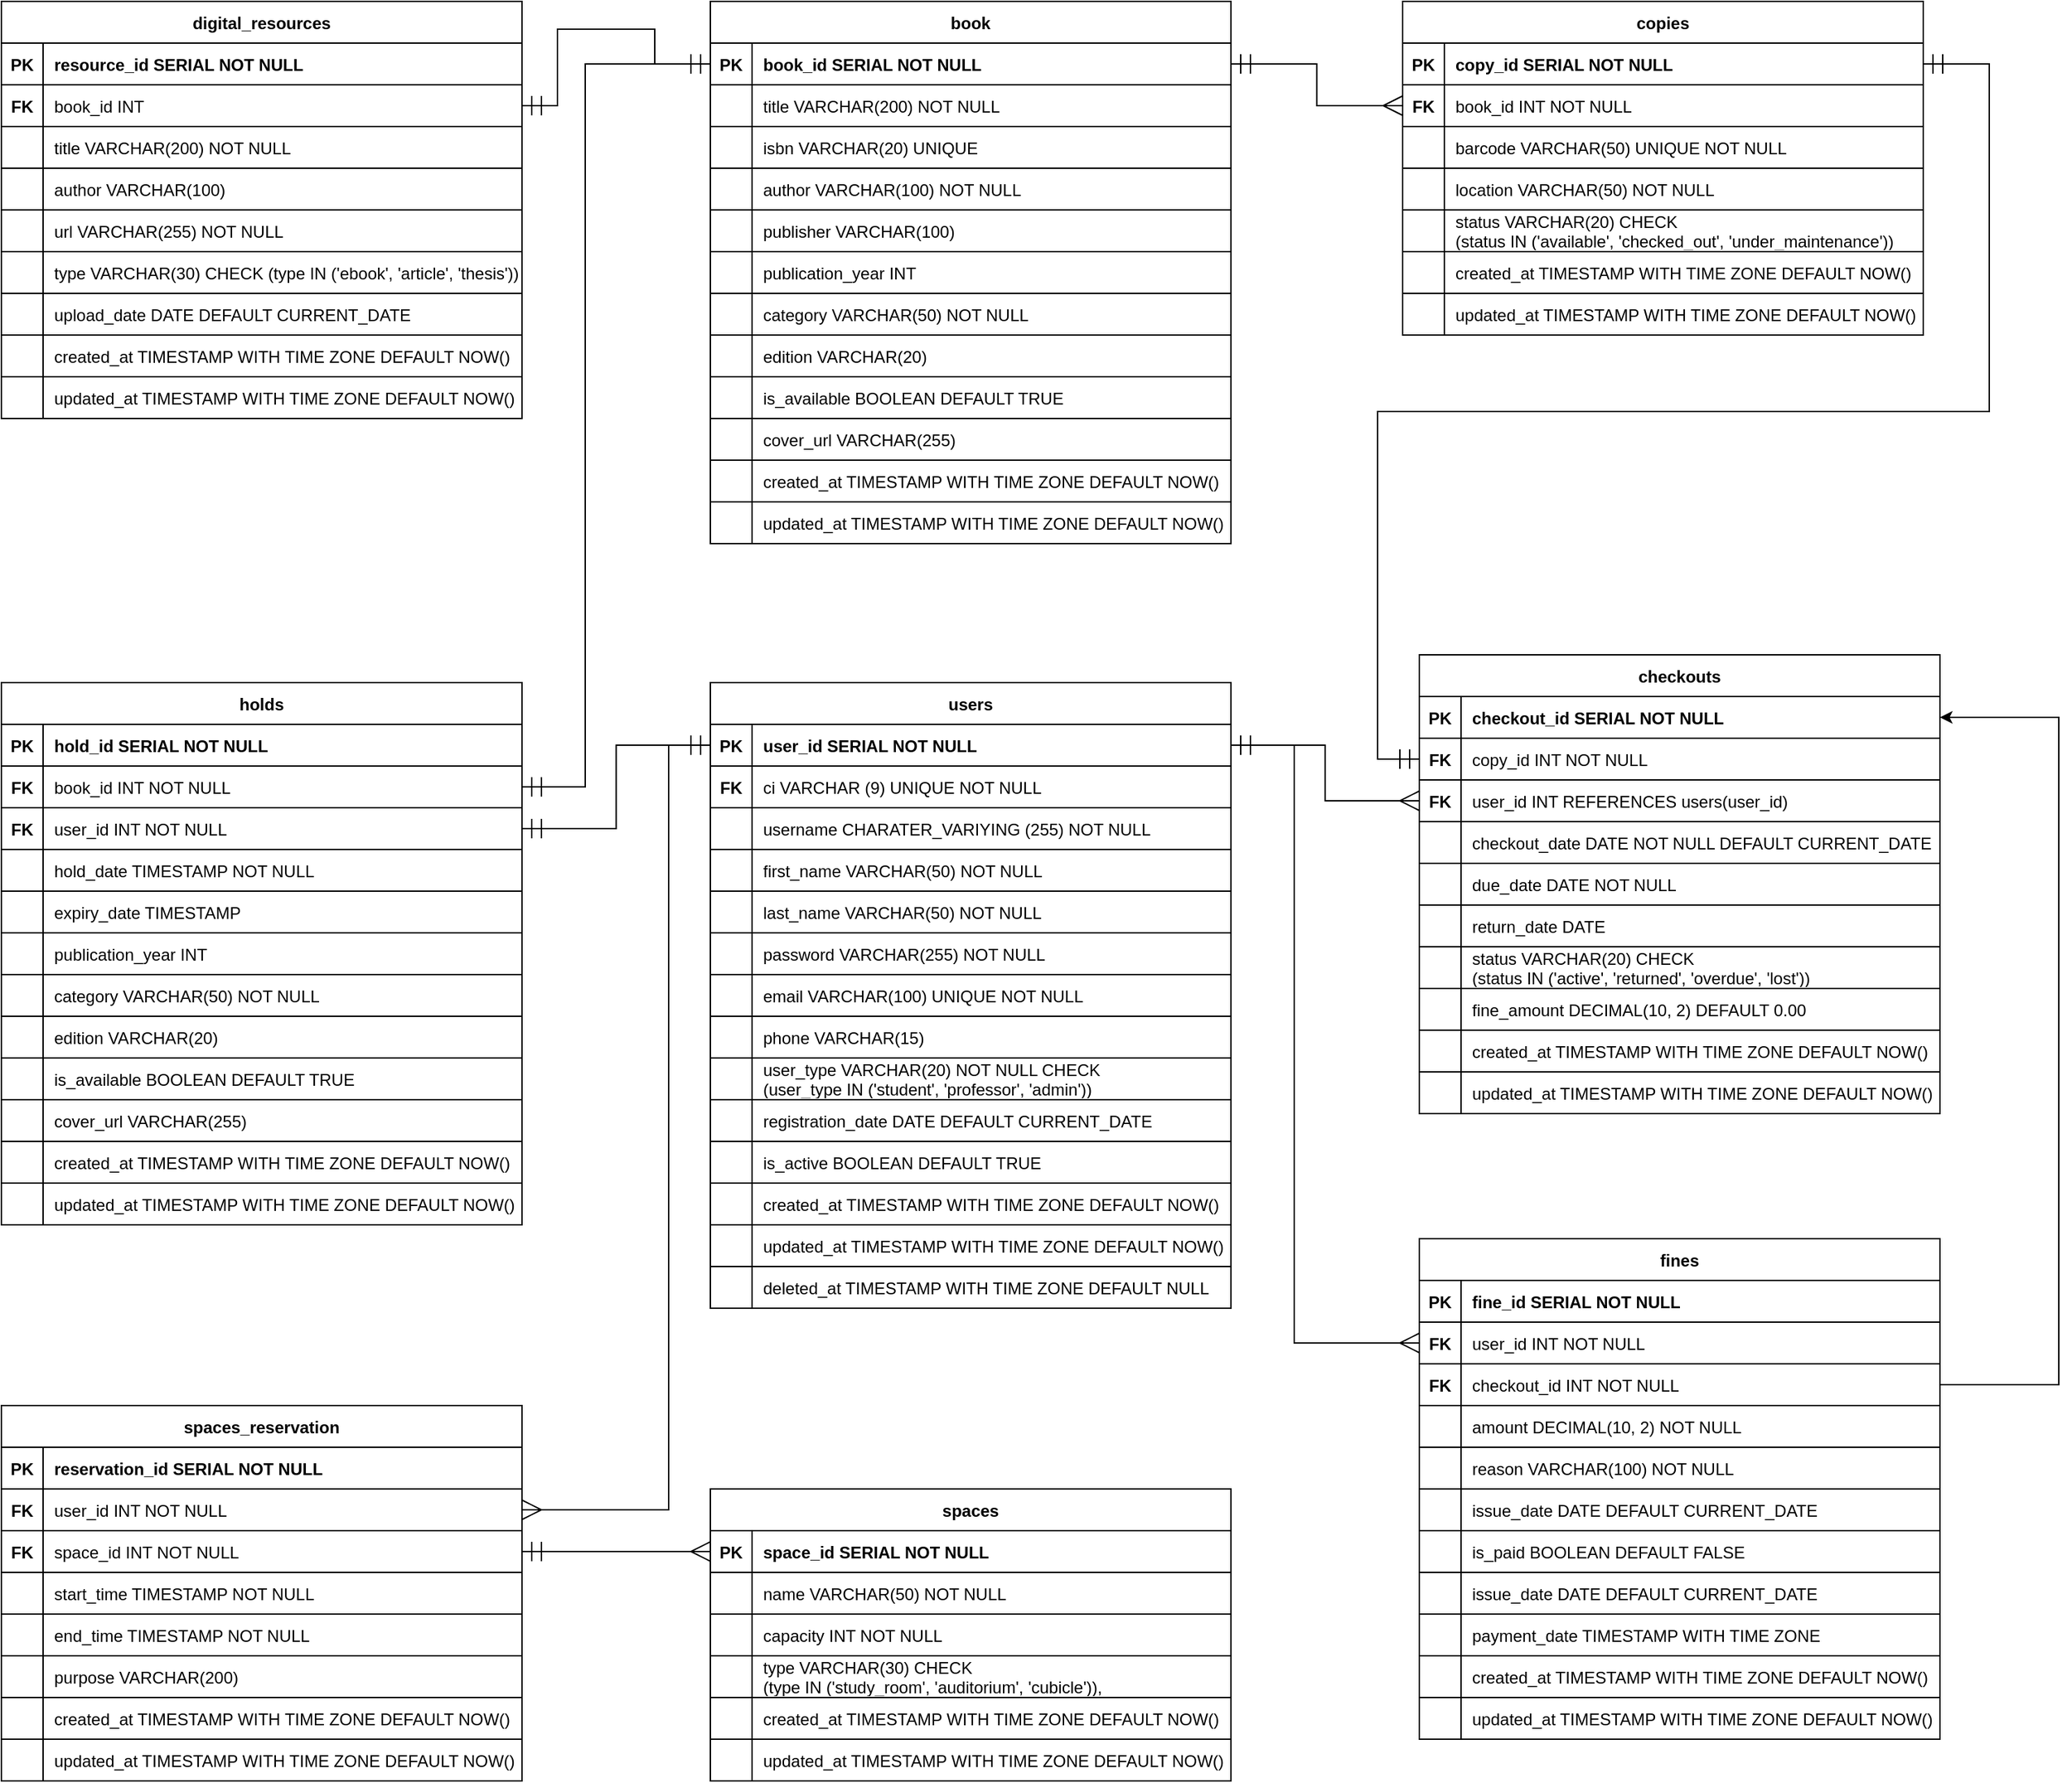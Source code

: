 <mxfile version="27.0.2">
  <diagram id="R2lEEEUBdFMjLlhIrx00" name="Page-1">
    <mxGraphModel dx="1308" dy="863" grid="1" gridSize="10" guides="1" tooltips="1" connect="1" arrows="1" fold="1" page="1" pageScale="1" pageWidth="850" pageHeight="1100" math="0" shadow="0" extFonts="Permanent Marker^https://fonts.googleapis.com/css?family=Permanent+Marker">
      <root>
        <mxCell id="0" />
        <mxCell id="1" parent="0" />
        <mxCell id="WlNJNsJujsZmYR958o1K-50" value="users" style="shape=table;startSize=30;container=1;collapsible=1;childLayout=tableLayout;fixedRows=1;rowLines=0;fontStyle=1;align=center;resizeLast=1;" parent="1" vertex="1">
          <mxGeometry x="590" y="1050" width="374.5" height="450" as="geometry" />
        </mxCell>
        <mxCell id="WlNJNsJujsZmYR958o1K-51" value="" style="shape=partialRectangle;collapsible=0;dropTarget=0;pointerEvents=0;fillColor=none;points=[[0,0.5],[1,0.5]];portConstraint=eastwest;top=0;left=0;right=0;bottom=1;" parent="WlNJNsJujsZmYR958o1K-50" vertex="1">
          <mxGeometry y="30" width="374.5" height="30" as="geometry" />
        </mxCell>
        <mxCell id="WlNJNsJujsZmYR958o1K-52" value="PK" style="shape=partialRectangle;overflow=hidden;connectable=0;fillColor=none;top=0;left=0;bottom=0;right=0;fontStyle=1;" parent="WlNJNsJujsZmYR958o1K-51" vertex="1">
          <mxGeometry width="30" height="30" as="geometry">
            <mxRectangle width="30" height="30" as="alternateBounds" />
          </mxGeometry>
        </mxCell>
        <mxCell id="WlNJNsJujsZmYR958o1K-53" value="user_id SERIAL NOT NULL " style="shape=partialRectangle;overflow=hidden;connectable=0;fillColor=none;top=0;left=0;bottom=0;right=0;align=left;spacingLeft=6;fontStyle=1;" parent="WlNJNsJujsZmYR958o1K-51" vertex="1">
          <mxGeometry x="30" width="344.5" height="30" as="geometry">
            <mxRectangle width="344.5" height="30" as="alternateBounds" />
          </mxGeometry>
        </mxCell>
        <mxCell id="4X1dLj0yPYCg_OidoTy--4" value="" style="shape=partialRectangle;collapsible=0;dropTarget=0;pointerEvents=0;fillColor=none;points=[[0,0.5],[1,0.5]];portConstraint=eastwest;top=0;left=0;right=0;bottom=0;" parent="WlNJNsJujsZmYR958o1K-50" vertex="1">
          <mxGeometry y="60" width="374.5" height="30" as="geometry" />
        </mxCell>
        <mxCell id="4X1dLj0yPYCg_OidoTy--5" value="FK" style="shape=partialRectangle;overflow=hidden;connectable=0;fillColor=none;top=0;left=0;bottom=1;right=0;fontStyle=1" parent="4X1dLj0yPYCg_OidoTy--4" vertex="1">
          <mxGeometry width="30" height="30" as="geometry">
            <mxRectangle width="30" height="30" as="alternateBounds" />
          </mxGeometry>
        </mxCell>
        <mxCell id="4X1dLj0yPYCg_OidoTy--6" value="ci VARCHAR (9) UNIQUE NOT NULL" style="shape=partialRectangle;overflow=hidden;connectable=0;fillColor=none;top=0;left=0;bottom=1;right=0;align=left;spacingLeft=6;shadow=0;" parent="4X1dLj0yPYCg_OidoTy--4" vertex="1">
          <mxGeometry x="30" width="344.5" height="30" as="geometry">
            <mxRectangle width="344.5" height="30" as="alternateBounds" />
          </mxGeometry>
        </mxCell>
        <mxCell id="WlNJNsJujsZmYR958o1K-54" value="" style="shape=partialRectangle;collapsible=0;dropTarget=0;pointerEvents=0;fillColor=none;points=[[0,0.5],[1,0.5]];portConstraint=eastwest;top=0;left=0;right=0;bottom=0;" parent="WlNJNsJujsZmYR958o1K-50" vertex="1">
          <mxGeometry y="90" width="374.5" height="30" as="geometry" />
        </mxCell>
        <mxCell id="WlNJNsJujsZmYR958o1K-55" value="" style="shape=partialRectangle;overflow=hidden;connectable=0;fillColor=none;top=0;left=0;bottom=1;right=0;" parent="WlNJNsJujsZmYR958o1K-54" vertex="1">
          <mxGeometry width="30" height="30" as="geometry">
            <mxRectangle width="30" height="30" as="alternateBounds" />
          </mxGeometry>
        </mxCell>
        <mxCell id="WlNJNsJujsZmYR958o1K-56" value="username CHARATER_VARIYING (255) NOT NULL" style="shape=partialRectangle;overflow=hidden;connectable=0;fillColor=none;top=0;left=0;bottom=1;right=0;align=left;spacingLeft=6;" parent="WlNJNsJujsZmYR958o1K-54" vertex="1">
          <mxGeometry x="30" width="344.5" height="30" as="geometry">
            <mxRectangle width="344.5" height="30" as="alternateBounds" />
          </mxGeometry>
        </mxCell>
        <mxCell id="WlNJNsJujsZmYR958o1K-57" value="" style="shape=partialRectangle;collapsible=0;dropTarget=0;pointerEvents=0;fillColor=none;points=[[0,0.5],[1,0.5]];portConstraint=eastwest;top=0;left=0;right=0;bottom=0;" parent="WlNJNsJujsZmYR958o1K-50" vertex="1">
          <mxGeometry y="120" width="374.5" height="30" as="geometry" />
        </mxCell>
        <mxCell id="WlNJNsJujsZmYR958o1K-58" value="" style="shape=partialRectangle;overflow=hidden;connectable=0;fillColor=none;top=0;left=0;bottom=1;right=0;" parent="WlNJNsJujsZmYR958o1K-57" vertex="1">
          <mxGeometry width="30" height="30" as="geometry">
            <mxRectangle width="30" height="30" as="alternateBounds" />
          </mxGeometry>
        </mxCell>
        <mxCell id="WlNJNsJujsZmYR958o1K-59" value="first_name VARCHAR(50) NOT NULL" style="shape=partialRectangle;overflow=hidden;connectable=0;fillColor=none;top=0;left=0;bottom=1;right=0;align=left;spacingLeft=6;" parent="WlNJNsJujsZmYR958o1K-57" vertex="1">
          <mxGeometry x="30" width="344.5" height="30" as="geometry">
            <mxRectangle width="344.5" height="30" as="alternateBounds" />
          </mxGeometry>
        </mxCell>
        <mxCell id="WlNJNsJujsZmYR958o1K-60" value="" style="shape=partialRectangle;collapsible=0;dropTarget=0;pointerEvents=0;fillColor=none;points=[[0,0.5],[1,0.5]];portConstraint=eastwest;top=0;left=0;right=0;bottom=0;" parent="WlNJNsJujsZmYR958o1K-50" vertex="1">
          <mxGeometry y="150" width="374.5" height="30" as="geometry" />
        </mxCell>
        <mxCell id="WlNJNsJujsZmYR958o1K-61" value="" style="shape=partialRectangle;overflow=hidden;connectable=0;fillColor=none;top=0;left=0;bottom=1;right=0;" parent="WlNJNsJujsZmYR958o1K-60" vertex="1">
          <mxGeometry width="30" height="30" as="geometry">
            <mxRectangle width="30" height="30" as="alternateBounds" />
          </mxGeometry>
        </mxCell>
        <mxCell id="WlNJNsJujsZmYR958o1K-62" value="last_name VARCHAR(50) NOT NULL" style="shape=partialRectangle;overflow=hidden;connectable=0;fillColor=none;top=0;left=0;bottom=1;right=0;align=left;spacingLeft=6;" parent="WlNJNsJujsZmYR958o1K-60" vertex="1">
          <mxGeometry x="30" width="344.5" height="30" as="geometry">
            <mxRectangle width="344.5" height="30" as="alternateBounds" />
          </mxGeometry>
        </mxCell>
        <mxCell id="WlNJNsJujsZmYR958o1K-63" value="" style="shape=partialRectangle;collapsible=0;dropTarget=0;pointerEvents=0;fillColor=none;points=[[0,0.5],[1,0.5]];portConstraint=eastwest;top=0;left=0;right=0;bottom=0;" parent="WlNJNsJujsZmYR958o1K-50" vertex="1">
          <mxGeometry y="180" width="374.5" height="30" as="geometry" />
        </mxCell>
        <mxCell id="WlNJNsJujsZmYR958o1K-64" value="" style="shape=partialRectangle;overflow=hidden;connectable=0;fillColor=none;top=0;left=0;bottom=1;right=0;" parent="WlNJNsJujsZmYR958o1K-63" vertex="1">
          <mxGeometry width="30" height="30" as="geometry">
            <mxRectangle width="30" height="30" as="alternateBounds" />
          </mxGeometry>
        </mxCell>
        <mxCell id="WlNJNsJujsZmYR958o1K-65" value="password VARCHAR(255) NOT NULL" style="shape=partialRectangle;overflow=hidden;connectable=0;fillColor=none;top=0;left=0;bottom=1;right=0;align=left;spacingLeft=6;" parent="WlNJNsJujsZmYR958o1K-63" vertex="1">
          <mxGeometry x="30" width="344.5" height="30" as="geometry">
            <mxRectangle width="344.5" height="30" as="alternateBounds" />
          </mxGeometry>
        </mxCell>
        <mxCell id="WlNJNsJujsZmYR958o1K-66" value="" style="shape=partialRectangle;collapsible=0;dropTarget=0;pointerEvents=0;fillColor=none;points=[[0,0.5],[1,0.5]];portConstraint=eastwest;top=0;left=0;right=0;bottom=0;" parent="WlNJNsJujsZmYR958o1K-50" vertex="1">
          <mxGeometry y="210" width="374.5" height="30" as="geometry" />
        </mxCell>
        <mxCell id="WlNJNsJujsZmYR958o1K-67" value="" style="shape=partialRectangle;overflow=hidden;connectable=0;fillColor=none;top=0;left=0;bottom=1;right=0;" parent="WlNJNsJujsZmYR958o1K-66" vertex="1">
          <mxGeometry width="30" height="30" as="geometry">
            <mxRectangle width="30" height="30" as="alternateBounds" />
          </mxGeometry>
        </mxCell>
        <mxCell id="WlNJNsJujsZmYR958o1K-68" value="email VARCHAR(100) UNIQUE NOT NULL" style="shape=partialRectangle;overflow=hidden;connectable=0;fillColor=none;top=0;left=0;bottom=1;right=0;align=left;spacingLeft=6;" parent="WlNJNsJujsZmYR958o1K-66" vertex="1">
          <mxGeometry x="30" width="344.5" height="30" as="geometry">
            <mxRectangle width="344.5" height="30" as="alternateBounds" />
          </mxGeometry>
        </mxCell>
        <mxCell id="WlNJNsJujsZmYR958o1K-111" value="" style="shape=partialRectangle;collapsible=0;dropTarget=0;pointerEvents=0;fillColor=none;points=[[0,0.5],[1,0.5]];portConstraint=eastwest;top=0;left=0;right=0;bottom=0;" parent="WlNJNsJujsZmYR958o1K-50" vertex="1">
          <mxGeometry y="240" width="374.5" height="30" as="geometry" />
        </mxCell>
        <mxCell id="WlNJNsJujsZmYR958o1K-112" value="" style="shape=partialRectangle;overflow=hidden;connectable=0;fillColor=none;top=0;left=0;bottom=1;right=0;" parent="WlNJNsJujsZmYR958o1K-111" vertex="1">
          <mxGeometry width="30" height="30" as="geometry">
            <mxRectangle width="30" height="30" as="alternateBounds" />
          </mxGeometry>
        </mxCell>
        <mxCell id="WlNJNsJujsZmYR958o1K-113" value="phone VARCHAR(15)" style="shape=partialRectangle;overflow=hidden;connectable=0;fillColor=none;top=0;left=0;bottom=1;right=0;align=left;spacingLeft=6;" parent="WlNJNsJujsZmYR958o1K-111" vertex="1">
          <mxGeometry x="30" width="344.5" height="30" as="geometry">
            <mxRectangle width="344.5" height="30" as="alternateBounds" />
          </mxGeometry>
        </mxCell>
        <mxCell id="WlNJNsJujsZmYR958o1K-114" value="" style="shape=partialRectangle;collapsible=0;dropTarget=0;pointerEvents=0;fillColor=none;points=[[0,0.5],[1,0.5]];portConstraint=eastwest;top=0;left=0;right=0;bottom=0;" parent="WlNJNsJujsZmYR958o1K-50" vertex="1">
          <mxGeometry y="270" width="374.5" height="30" as="geometry" />
        </mxCell>
        <mxCell id="WlNJNsJujsZmYR958o1K-115" value="" style="shape=partialRectangle;overflow=hidden;connectable=0;fillColor=none;top=0;left=0;bottom=1;right=0;" parent="WlNJNsJujsZmYR958o1K-114" vertex="1">
          <mxGeometry width="30" height="30" as="geometry">
            <mxRectangle width="30" height="30" as="alternateBounds" />
          </mxGeometry>
        </mxCell>
        <mxCell id="WlNJNsJujsZmYR958o1K-116" value="user_type VARCHAR(20) NOT NULL CHECK&#xa;(user_type IN (&#39;student&#39;, &#39;professor&#39;, &#39;admin&#39;))" style="shape=partialRectangle;overflow=hidden;connectable=0;fillColor=none;top=0;left=0;bottom=1;right=0;align=left;spacingLeft=6;" parent="WlNJNsJujsZmYR958o1K-114" vertex="1">
          <mxGeometry x="30" width="344.5" height="30" as="geometry">
            <mxRectangle width="344.5" height="30" as="alternateBounds" />
          </mxGeometry>
        </mxCell>
        <mxCell id="4X1dLj0yPYCg_OidoTy--7" value="" style="shape=partialRectangle;collapsible=0;dropTarget=0;pointerEvents=0;fillColor=none;points=[[0,0.5],[1,0.5]];portConstraint=eastwest;top=0;left=0;right=0;bottom=0;" parent="WlNJNsJujsZmYR958o1K-50" vertex="1">
          <mxGeometry y="300" width="374.5" height="30" as="geometry" />
        </mxCell>
        <mxCell id="4X1dLj0yPYCg_OidoTy--8" value="" style="shape=partialRectangle;overflow=hidden;connectable=0;fillColor=none;top=0;left=0;bottom=1;right=0;" parent="4X1dLj0yPYCg_OidoTy--7" vertex="1">
          <mxGeometry width="30" height="30" as="geometry">
            <mxRectangle width="30" height="30" as="alternateBounds" />
          </mxGeometry>
        </mxCell>
        <mxCell id="4X1dLj0yPYCg_OidoTy--9" value="registration_date DATE DEFAULT CURRENT_DATE" style="shape=partialRectangle;overflow=hidden;connectable=0;fillColor=none;top=0;left=0;bottom=1;right=0;align=left;spacingLeft=6;" parent="4X1dLj0yPYCg_OidoTy--7" vertex="1">
          <mxGeometry x="30" width="344.5" height="30" as="geometry">
            <mxRectangle width="344.5" height="30" as="alternateBounds" />
          </mxGeometry>
        </mxCell>
        <mxCell id="4X1dLj0yPYCg_OidoTy--10" value="" style="shape=partialRectangle;collapsible=0;dropTarget=0;pointerEvents=0;fillColor=none;points=[[0,0.5],[1,0.5]];portConstraint=eastwest;top=0;left=0;right=0;bottom=0;" parent="WlNJNsJujsZmYR958o1K-50" vertex="1">
          <mxGeometry y="330" width="374.5" height="30" as="geometry" />
        </mxCell>
        <mxCell id="4X1dLj0yPYCg_OidoTy--11" value="" style="shape=partialRectangle;overflow=hidden;connectable=0;fillColor=none;top=0;left=0;bottom=1;right=0;" parent="4X1dLj0yPYCg_OidoTy--10" vertex="1">
          <mxGeometry width="30" height="30" as="geometry">
            <mxRectangle width="30" height="30" as="alternateBounds" />
          </mxGeometry>
        </mxCell>
        <mxCell id="4X1dLj0yPYCg_OidoTy--12" value="is_active BOOLEAN DEFAULT TRUE" style="shape=partialRectangle;overflow=hidden;connectable=0;fillColor=none;top=0;left=0;bottom=1;right=0;align=left;spacingLeft=6;" parent="4X1dLj0yPYCg_OidoTy--10" vertex="1">
          <mxGeometry x="30" width="344.5" height="30" as="geometry">
            <mxRectangle width="344.5" height="30" as="alternateBounds" />
          </mxGeometry>
        </mxCell>
        <mxCell id="4X1dLj0yPYCg_OidoTy--13" value="" style="shape=partialRectangle;collapsible=0;dropTarget=0;pointerEvents=0;fillColor=none;points=[[0,0.5],[1,0.5]];portConstraint=eastwest;top=0;left=0;right=0;bottom=0;" parent="WlNJNsJujsZmYR958o1K-50" vertex="1">
          <mxGeometry y="360" width="374.5" height="30" as="geometry" />
        </mxCell>
        <mxCell id="4X1dLj0yPYCg_OidoTy--14" value="" style="shape=partialRectangle;overflow=hidden;connectable=0;fillColor=none;top=0;left=0;bottom=1;right=0;" parent="4X1dLj0yPYCg_OidoTy--13" vertex="1">
          <mxGeometry width="30" height="30" as="geometry">
            <mxRectangle width="30" height="30" as="alternateBounds" />
          </mxGeometry>
        </mxCell>
        <mxCell id="4X1dLj0yPYCg_OidoTy--15" value="created_at TIMESTAMP WITH TIME ZONE DEFAULT NOW()" style="shape=partialRectangle;overflow=hidden;connectable=0;fillColor=none;top=0;left=0;bottom=1;right=0;align=left;spacingLeft=6;" parent="4X1dLj0yPYCg_OidoTy--13" vertex="1">
          <mxGeometry x="30" width="344.5" height="30" as="geometry">
            <mxRectangle width="344.5" height="30" as="alternateBounds" />
          </mxGeometry>
        </mxCell>
        <mxCell id="4X1dLj0yPYCg_OidoTy--16" value="" style="shape=partialRectangle;collapsible=0;dropTarget=0;pointerEvents=0;fillColor=none;points=[[0,0.5],[1,0.5]];portConstraint=eastwest;top=0;left=0;right=0;bottom=0;" parent="WlNJNsJujsZmYR958o1K-50" vertex="1">
          <mxGeometry y="390" width="374.5" height="30" as="geometry" />
        </mxCell>
        <mxCell id="4X1dLj0yPYCg_OidoTy--17" value="" style="shape=partialRectangle;overflow=hidden;connectable=0;fillColor=none;top=0;left=0;bottom=1;right=0;" parent="4X1dLj0yPYCg_OidoTy--16" vertex="1">
          <mxGeometry width="30" height="30" as="geometry">
            <mxRectangle width="30" height="30" as="alternateBounds" />
          </mxGeometry>
        </mxCell>
        <mxCell id="4X1dLj0yPYCg_OidoTy--18" value="updated_at TIMESTAMP WITH TIME ZONE DEFAULT NOW()" style="shape=partialRectangle;overflow=hidden;connectable=0;fillColor=none;top=0;left=0;bottom=1;right=0;align=left;spacingLeft=6;" parent="4X1dLj0yPYCg_OidoTy--16" vertex="1">
          <mxGeometry x="30" width="344.5" height="30" as="geometry">
            <mxRectangle width="344.5" height="30" as="alternateBounds" />
          </mxGeometry>
        </mxCell>
        <mxCell id="4X1dLj0yPYCg_OidoTy--19" value="" style="shape=partialRectangle;collapsible=0;dropTarget=0;pointerEvents=0;fillColor=none;points=[[0,0.5],[1,0.5]];portConstraint=eastwest;top=0;left=0;right=0;bottom=0;" parent="WlNJNsJujsZmYR958o1K-50" vertex="1">
          <mxGeometry y="420" width="374.5" height="30" as="geometry" />
        </mxCell>
        <mxCell id="4X1dLj0yPYCg_OidoTy--20" value="" style="shape=partialRectangle;overflow=hidden;connectable=0;fillColor=none;top=0;left=0;bottom=1;right=0;" parent="4X1dLj0yPYCg_OidoTy--19" vertex="1">
          <mxGeometry width="30" height="30" as="geometry">
            <mxRectangle width="30" height="30" as="alternateBounds" />
          </mxGeometry>
        </mxCell>
        <mxCell id="4X1dLj0yPYCg_OidoTy--21" value="deleted_at TIMESTAMP WITH TIME ZONE DEFAULT NULL" style="shape=partialRectangle;overflow=hidden;connectable=0;fillColor=none;top=0;left=0;bottom=1;right=0;align=left;spacingLeft=6;" parent="4X1dLj0yPYCg_OidoTy--19" vertex="1">
          <mxGeometry x="30" width="344.5" height="30" as="geometry">
            <mxRectangle width="344.5" height="30" as="alternateBounds" />
          </mxGeometry>
        </mxCell>
        <mxCell id="4X1dLj0yPYCg_OidoTy--85" value="book" style="shape=table;startSize=30;container=1;collapsible=1;childLayout=tableLayout;fixedRows=1;rowLines=0;fontStyle=1;align=center;resizeLast=1;" parent="1" vertex="1">
          <mxGeometry x="590" y="560" width="374.5" height="390" as="geometry" />
        </mxCell>
        <mxCell id="4X1dLj0yPYCg_OidoTy--86" value="" style="shape=partialRectangle;collapsible=0;dropTarget=0;pointerEvents=0;fillColor=none;points=[[0,0.5],[1,0.5]];portConstraint=eastwest;top=0;left=0;right=0;bottom=1;" parent="4X1dLj0yPYCg_OidoTy--85" vertex="1">
          <mxGeometry y="30" width="374.5" height="30" as="geometry" />
        </mxCell>
        <mxCell id="4X1dLj0yPYCg_OidoTy--87" value="PK" style="shape=partialRectangle;overflow=hidden;connectable=0;fillColor=none;top=0;left=0;bottom=0;right=0;fontStyle=1;" parent="4X1dLj0yPYCg_OidoTy--86" vertex="1">
          <mxGeometry width="30" height="30" as="geometry">
            <mxRectangle width="30" height="30" as="alternateBounds" />
          </mxGeometry>
        </mxCell>
        <mxCell id="4X1dLj0yPYCg_OidoTy--88" value="book_id SERIAL NOT NULL" style="shape=partialRectangle;overflow=hidden;connectable=0;fillColor=none;top=0;left=0;bottom=0;right=0;align=left;spacingLeft=6;fontStyle=1;" parent="4X1dLj0yPYCg_OidoTy--86" vertex="1">
          <mxGeometry x="30" width="344.5" height="30" as="geometry">
            <mxRectangle width="344.5" height="30" as="alternateBounds" />
          </mxGeometry>
        </mxCell>
        <mxCell id="4X1dLj0yPYCg_OidoTy--92" value="" style="shape=partialRectangle;collapsible=0;dropTarget=0;pointerEvents=0;fillColor=none;points=[[0,0.5],[1,0.5]];portConstraint=eastwest;top=0;left=0;right=0;bottom=1;" parent="4X1dLj0yPYCg_OidoTy--85" vertex="1">
          <mxGeometry y="60" width="374.5" height="30" as="geometry" />
        </mxCell>
        <mxCell id="4X1dLj0yPYCg_OidoTy--93" value="" style="shape=partialRectangle;overflow=hidden;connectable=0;fillColor=none;top=0;left=0;bottom=0;right=0;" parent="4X1dLj0yPYCg_OidoTy--92" vertex="1">
          <mxGeometry width="30" height="30" as="geometry">
            <mxRectangle width="30" height="30" as="alternateBounds" />
          </mxGeometry>
        </mxCell>
        <mxCell id="4X1dLj0yPYCg_OidoTy--94" value="title VARCHAR(200) NOT NULL" style="shape=partialRectangle;overflow=hidden;connectable=0;fillColor=none;top=0;left=0;bottom=0;right=0;align=left;spacingLeft=6;" parent="4X1dLj0yPYCg_OidoTy--92" vertex="1">
          <mxGeometry x="30" width="344.5" height="30" as="geometry">
            <mxRectangle width="344.5" height="30" as="alternateBounds" />
          </mxGeometry>
        </mxCell>
        <mxCell id="ypW3tabL9waVwvD9PYLr-1" value="" style="shape=partialRectangle;collapsible=0;dropTarget=0;pointerEvents=0;fillColor=none;points=[[0,0.5],[1,0.5]];portConstraint=eastwest;top=0;left=0;right=0;bottom=1;" vertex="1" parent="4X1dLj0yPYCg_OidoTy--85">
          <mxGeometry y="90" width="374.5" height="30" as="geometry" />
        </mxCell>
        <mxCell id="ypW3tabL9waVwvD9PYLr-2" value="" style="shape=partialRectangle;overflow=hidden;connectable=0;fillColor=none;top=0;left=0;bottom=0;right=0;" vertex="1" parent="ypW3tabL9waVwvD9PYLr-1">
          <mxGeometry width="30" height="30" as="geometry">
            <mxRectangle width="30" height="30" as="alternateBounds" />
          </mxGeometry>
        </mxCell>
        <mxCell id="ypW3tabL9waVwvD9PYLr-3" value="isbn VARCHAR(20) UNIQUE" style="shape=partialRectangle;overflow=hidden;connectable=0;fillColor=none;top=0;left=0;bottom=0;right=0;align=left;spacingLeft=6;" vertex="1" parent="ypW3tabL9waVwvD9PYLr-1">
          <mxGeometry x="30" width="344.5" height="30" as="geometry">
            <mxRectangle width="344.5" height="30" as="alternateBounds" />
          </mxGeometry>
        </mxCell>
        <mxCell id="4X1dLj0yPYCg_OidoTy--95" value="" style="shape=partialRectangle;collapsible=0;dropTarget=0;pointerEvents=0;fillColor=none;points=[[0,0.5],[1,0.5]];portConstraint=eastwest;top=0;left=0;right=0;bottom=1;" parent="4X1dLj0yPYCg_OidoTy--85" vertex="1">
          <mxGeometry y="120" width="374.5" height="30" as="geometry" />
        </mxCell>
        <mxCell id="4X1dLj0yPYCg_OidoTy--96" value="" style="shape=partialRectangle;overflow=hidden;connectable=0;fillColor=none;top=0;left=0;bottom=0;right=0;" parent="4X1dLj0yPYCg_OidoTy--95" vertex="1">
          <mxGeometry width="30" height="30" as="geometry">
            <mxRectangle width="30" height="30" as="alternateBounds" />
          </mxGeometry>
        </mxCell>
        <mxCell id="4X1dLj0yPYCg_OidoTy--97" value="author VARCHAR(100) NOT NULL" style="shape=partialRectangle;overflow=hidden;connectable=0;fillColor=none;top=0;left=0;bottom=0;right=0;align=left;spacingLeft=6;" parent="4X1dLj0yPYCg_OidoTy--95" vertex="1">
          <mxGeometry x="30" width="344.5" height="30" as="geometry">
            <mxRectangle width="344.5" height="30" as="alternateBounds" />
          </mxGeometry>
        </mxCell>
        <mxCell id="4X1dLj0yPYCg_OidoTy--98" value="" style="shape=partialRectangle;collapsible=0;dropTarget=0;pointerEvents=0;fillColor=none;points=[[0,0.5],[1,0.5]];portConstraint=eastwest;top=0;left=0;right=0;bottom=1;" parent="4X1dLj0yPYCg_OidoTy--85" vertex="1">
          <mxGeometry y="150" width="374.5" height="30" as="geometry" />
        </mxCell>
        <mxCell id="4X1dLj0yPYCg_OidoTy--99" value="" style="shape=partialRectangle;overflow=hidden;connectable=0;fillColor=none;top=0;left=0;bottom=0;right=0;" parent="4X1dLj0yPYCg_OidoTy--98" vertex="1">
          <mxGeometry width="30" height="30" as="geometry">
            <mxRectangle width="30" height="30" as="alternateBounds" />
          </mxGeometry>
        </mxCell>
        <mxCell id="4X1dLj0yPYCg_OidoTy--100" value="publisher VARCHAR(100)" style="shape=partialRectangle;overflow=hidden;connectable=0;fillColor=none;top=0;left=0;bottom=0;right=0;align=left;spacingLeft=6;" parent="4X1dLj0yPYCg_OidoTy--98" vertex="1">
          <mxGeometry x="30" width="344.5" height="30" as="geometry">
            <mxRectangle width="344.5" height="30" as="alternateBounds" />
          </mxGeometry>
        </mxCell>
        <mxCell id="ypW3tabL9waVwvD9PYLr-4" value="" style="shape=partialRectangle;collapsible=0;dropTarget=0;pointerEvents=0;fillColor=none;points=[[0,0.5],[1,0.5]];portConstraint=eastwest;top=0;left=0;right=0;bottom=1;" vertex="1" parent="4X1dLj0yPYCg_OidoTy--85">
          <mxGeometry y="180" width="374.5" height="30" as="geometry" />
        </mxCell>
        <mxCell id="ypW3tabL9waVwvD9PYLr-5" value="" style="shape=partialRectangle;overflow=hidden;connectable=0;fillColor=none;top=0;left=0;bottom=0;right=0;" vertex="1" parent="ypW3tabL9waVwvD9PYLr-4">
          <mxGeometry width="30" height="30" as="geometry">
            <mxRectangle width="30" height="30" as="alternateBounds" />
          </mxGeometry>
        </mxCell>
        <mxCell id="ypW3tabL9waVwvD9PYLr-6" value="publication_year INT" style="shape=partialRectangle;overflow=hidden;connectable=0;fillColor=none;top=0;left=0;bottom=0;right=0;align=left;spacingLeft=6;" vertex="1" parent="ypW3tabL9waVwvD9PYLr-4">
          <mxGeometry x="30" width="344.5" height="30" as="geometry">
            <mxRectangle width="344.5" height="30" as="alternateBounds" />
          </mxGeometry>
        </mxCell>
        <mxCell id="ypW3tabL9waVwvD9PYLr-7" value="" style="shape=partialRectangle;collapsible=0;dropTarget=0;pointerEvents=0;fillColor=none;points=[[0,0.5],[1,0.5]];portConstraint=eastwest;top=0;left=0;right=0;bottom=1;" vertex="1" parent="4X1dLj0yPYCg_OidoTy--85">
          <mxGeometry y="210" width="374.5" height="30" as="geometry" />
        </mxCell>
        <mxCell id="ypW3tabL9waVwvD9PYLr-8" value="" style="shape=partialRectangle;overflow=hidden;connectable=0;fillColor=none;top=0;left=0;bottom=0;right=0;" vertex="1" parent="ypW3tabL9waVwvD9PYLr-7">
          <mxGeometry width="30" height="30" as="geometry">
            <mxRectangle width="30" height="30" as="alternateBounds" />
          </mxGeometry>
        </mxCell>
        <mxCell id="ypW3tabL9waVwvD9PYLr-9" value="category VARCHAR(50) NOT NULL" style="shape=partialRectangle;overflow=hidden;connectable=0;fillColor=none;top=0;left=0;bottom=0;right=0;align=left;spacingLeft=6;" vertex="1" parent="ypW3tabL9waVwvD9PYLr-7">
          <mxGeometry x="30" width="344.5" height="30" as="geometry">
            <mxRectangle width="344.5" height="30" as="alternateBounds" />
          </mxGeometry>
        </mxCell>
        <mxCell id="ypW3tabL9waVwvD9PYLr-10" value="" style="shape=partialRectangle;collapsible=0;dropTarget=0;pointerEvents=0;fillColor=none;points=[[0,0.5],[1,0.5]];portConstraint=eastwest;top=0;left=0;right=0;bottom=1;" vertex="1" parent="4X1dLj0yPYCg_OidoTy--85">
          <mxGeometry y="240" width="374.5" height="30" as="geometry" />
        </mxCell>
        <mxCell id="ypW3tabL9waVwvD9PYLr-11" value="" style="shape=partialRectangle;overflow=hidden;connectable=0;fillColor=none;top=0;left=0;bottom=0;right=0;" vertex="1" parent="ypW3tabL9waVwvD9PYLr-10">
          <mxGeometry width="30" height="30" as="geometry">
            <mxRectangle width="30" height="30" as="alternateBounds" />
          </mxGeometry>
        </mxCell>
        <mxCell id="ypW3tabL9waVwvD9PYLr-12" value="edition VARCHAR(20)" style="shape=partialRectangle;overflow=hidden;connectable=0;fillColor=none;top=0;left=0;bottom=0;right=0;align=left;spacingLeft=6;" vertex="1" parent="ypW3tabL9waVwvD9PYLr-10">
          <mxGeometry x="30" width="344.5" height="30" as="geometry">
            <mxRectangle width="344.5" height="30" as="alternateBounds" />
          </mxGeometry>
        </mxCell>
        <mxCell id="ypW3tabL9waVwvD9PYLr-13" value="" style="shape=partialRectangle;collapsible=0;dropTarget=0;pointerEvents=0;fillColor=none;points=[[0,0.5],[1,0.5]];portConstraint=eastwest;top=0;left=0;right=0;bottom=1;" vertex="1" parent="4X1dLj0yPYCg_OidoTy--85">
          <mxGeometry y="270" width="374.5" height="30" as="geometry" />
        </mxCell>
        <mxCell id="ypW3tabL9waVwvD9PYLr-14" value="" style="shape=partialRectangle;overflow=hidden;connectable=0;fillColor=none;top=0;left=0;bottom=0;right=0;" vertex="1" parent="ypW3tabL9waVwvD9PYLr-13">
          <mxGeometry width="30" height="30" as="geometry">
            <mxRectangle width="30" height="30" as="alternateBounds" />
          </mxGeometry>
        </mxCell>
        <mxCell id="ypW3tabL9waVwvD9PYLr-15" value="is_available BOOLEAN DEFAULT TRUE" style="shape=partialRectangle;overflow=hidden;connectable=0;fillColor=none;top=0;left=0;bottom=0;right=0;align=left;spacingLeft=6;" vertex="1" parent="ypW3tabL9waVwvD9PYLr-13">
          <mxGeometry x="30" width="344.5" height="30" as="geometry">
            <mxRectangle width="344.5" height="30" as="alternateBounds" />
          </mxGeometry>
        </mxCell>
        <mxCell id="ypW3tabL9waVwvD9PYLr-16" value="" style="shape=partialRectangle;collapsible=0;dropTarget=0;pointerEvents=0;fillColor=none;points=[[0,0.5],[1,0.5]];portConstraint=eastwest;top=0;left=0;right=0;bottom=1;" vertex="1" parent="4X1dLj0yPYCg_OidoTy--85">
          <mxGeometry y="300" width="374.5" height="30" as="geometry" />
        </mxCell>
        <mxCell id="ypW3tabL9waVwvD9PYLr-17" value="" style="shape=partialRectangle;overflow=hidden;connectable=0;fillColor=none;top=0;left=0;bottom=0;right=0;" vertex="1" parent="ypW3tabL9waVwvD9PYLr-16">
          <mxGeometry width="30" height="30" as="geometry">
            <mxRectangle width="30" height="30" as="alternateBounds" />
          </mxGeometry>
        </mxCell>
        <mxCell id="ypW3tabL9waVwvD9PYLr-18" value="cover_url VARCHAR(255)" style="shape=partialRectangle;overflow=hidden;connectable=0;fillColor=none;top=0;left=0;bottom=0;right=0;align=left;spacingLeft=6;" vertex="1" parent="ypW3tabL9waVwvD9PYLr-16">
          <mxGeometry x="30" width="344.5" height="30" as="geometry">
            <mxRectangle width="344.5" height="30" as="alternateBounds" />
          </mxGeometry>
        </mxCell>
        <mxCell id="ypW3tabL9waVwvD9PYLr-19" value="" style="shape=partialRectangle;collapsible=0;dropTarget=0;pointerEvents=0;fillColor=none;points=[[0,0.5],[1,0.5]];portConstraint=eastwest;top=0;left=0;right=0;bottom=1;" vertex="1" parent="4X1dLj0yPYCg_OidoTy--85">
          <mxGeometry y="330" width="374.5" height="30" as="geometry" />
        </mxCell>
        <mxCell id="ypW3tabL9waVwvD9PYLr-20" value="" style="shape=partialRectangle;overflow=hidden;connectable=0;fillColor=none;top=0;left=0;bottom=0;right=0;" vertex="1" parent="ypW3tabL9waVwvD9PYLr-19">
          <mxGeometry width="30" height="30" as="geometry">
            <mxRectangle width="30" height="30" as="alternateBounds" />
          </mxGeometry>
        </mxCell>
        <mxCell id="ypW3tabL9waVwvD9PYLr-21" value="created_at TIMESTAMP WITH TIME ZONE DEFAULT NOW()" style="shape=partialRectangle;overflow=hidden;connectable=0;fillColor=none;top=0;left=0;bottom=0;right=0;align=left;spacingLeft=6;" vertex="1" parent="ypW3tabL9waVwvD9PYLr-19">
          <mxGeometry x="30" width="344.5" height="30" as="geometry">
            <mxRectangle width="344.5" height="30" as="alternateBounds" />
          </mxGeometry>
        </mxCell>
        <mxCell id="ypW3tabL9waVwvD9PYLr-22" value="" style="shape=partialRectangle;collapsible=0;dropTarget=0;pointerEvents=0;fillColor=none;points=[[0,0.5],[1,0.5]];portConstraint=eastwest;top=0;left=0;right=0;bottom=1;" vertex="1" parent="4X1dLj0yPYCg_OidoTy--85">
          <mxGeometry y="360" width="374.5" height="30" as="geometry" />
        </mxCell>
        <mxCell id="ypW3tabL9waVwvD9PYLr-23" value="" style="shape=partialRectangle;overflow=hidden;connectable=0;fillColor=none;top=0;left=0;bottom=0;right=0;" vertex="1" parent="ypW3tabL9waVwvD9PYLr-22">
          <mxGeometry width="30" height="30" as="geometry">
            <mxRectangle width="30" height="30" as="alternateBounds" />
          </mxGeometry>
        </mxCell>
        <mxCell id="ypW3tabL9waVwvD9PYLr-24" value="updated_at TIMESTAMP WITH TIME ZONE DEFAULT NOW()" style="shape=partialRectangle;overflow=hidden;connectable=0;fillColor=none;top=0;left=0;bottom=0;right=0;align=left;spacingLeft=6;" vertex="1" parent="ypW3tabL9waVwvD9PYLr-22">
          <mxGeometry x="30" width="344.5" height="30" as="geometry">
            <mxRectangle width="344.5" height="30" as="alternateBounds" />
          </mxGeometry>
        </mxCell>
        <mxCell id="ypW3tabL9waVwvD9PYLr-25" value="copies" style="shape=table;startSize=30;container=1;collapsible=1;childLayout=tableLayout;fixedRows=1;rowLines=0;fontStyle=1;align=center;resizeLast=1;" vertex="1" parent="1">
          <mxGeometry x="1088" y="560" width="374.5" height="240" as="geometry" />
        </mxCell>
        <mxCell id="ypW3tabL9waVwvD9PYLr-26" value="" style="shape=partialRectangle;collapsible=0;dropTarget=0;pointerEvents=0;fillColor=none;points=[[0,0.5],[1,0.5]];portConstraint=eastwest;top=0;left=0;right=0;bottom=1;" vertex="1" parent="ypW3tabL9waVwvD9PYLr-25">
          <mxGeometry y="30" width="374.5" height="30" as="geometry" />
        </mxCell>
        <mxCell id="ypW3tabL9waVwvD9PYLr-27" value="PK" style="shape=partialRectangle;overflow=hidden;connectable=0;fillColor=none;top=0;left=0;bottom=0;right=0;fontStyle=1;" vertex="1" parent="ypW3tabL9waVwvD9PYLr-26">
          <mxGeometry width="30" height="30" as="geometry">
            <mxRectangle width="30" height="30" as="alternateBounds" />
          </mxGeometry>
        </mxCell>
        <mxCell id="ypW3tabL9waVwvD9PYLr-28" value="copy_id SERIAL NOT NULL" style="shape=partialRectangle;overflow=hidden;connectable=0;fillColor=none;top=0;left=0;bottom=0;right=0;align=left;spacingLeft=6;fontStyle=1;" vertex="1" parent="ypW3tabL9waVwvD9PYLr-26">
          <mxGeometry x="30" width="344.5" height="30" as="geometry">
            <mxRectangle width="344.5" height="30" as="alternateBounds" />
          </mxGeometry>
        </mxCell>
        <mxCell id="ypW3tabL9waVwvD9PYLr-32" value="" style="shape=partialRectangle;collapsible=0;dropTarget=0;pointerEvents=0;fillColor=none;points=[[0,0.5],[1,0.5]];portConstraint=eastwest;top=0;left=0;right=0;bottom=0;" vertex="1" parent="ypW3tabL9waVwvD9PYLr-25">
          <mxGeometry y="60" width="374.5" height="30" as="geometry" />
        </mxCell>
        <mxCell id="ypW3tabL9waVwvD9PYLr-33" value="FK" style="shape=partialRectangle;overflow=hidden;connectable=0;fillColor=none;top=0;left=0;bottom=1;right=0;fontStyle=1" vertex="1" parent="ypW3tabL9waVwvD9PYLr-32">
          <mxGeometry width="30" height="30" as="geometry">
            <mxRectangle width="30" height="30" as="alternateBounds" />
          </mxGeometry>
        </mxCell>
        <mxCell id="ypW3tabL9waVwvD9PYLr-34" value="book_id INT NOT NULL" style="shape=partialRectangle;overflow=hidden;connectable=0;fillColor=none;top=0;left=0;bottom=1;right=0;align=left;spacingLeft=6;" vertex="1" parent="ypW3tabL9waVwvD9PYLr-32">
          <mxGeometry x="30" width="344.5" height="30" as="geometry">
            <mxRectangle width="344.5" height="30" as="alternateBounds" />
          </mxGeometry>
        </mxCell>
        <mxCell id="ypW3tabL9waVwvD9PYLr-35" value="" style="shape=partialRectangle;collapsible=0;dropTarget=0;pointerEvents=0;fillColor=none;points=[[0,0.5],[1,0.5]];portConstraint=eastwest;top=0;left=0;right=0;bottom=0;" vertex="1" parent="ypW3tabL9waVwvD9PYLr-25">
          <mxGeometry y="90" width="374.5" height="30" as="geometry" />
        </mxCell>
        <mxCell id="ypW3tabL9waVwvD9PYLr-36" value="" style="shape=partialRectangle;overflow=hidden;connectable=0;fillColor=none;top=0;left=0;bottom=1;right=0;" vertex="1" parent="ypW3tabL9waVwvD9PYLr-35">
          <mxGeometry width="30" height="30" as="geometry">
            <mxRectangle width="30" height="30" as="alternateBounds" />
          </mxGeometry>
        </mxCell>
        <mxCell id="ypW3tabL9waVwvD9PYLr-37" value="barcode VARCHAR(50) UNIQUE NOT NULL" style="shape=partialRectangle;overflow=hidden;connectable=0;fillColor=none;top=0;left=0;bottom=1;right=0;align=left;spacingLeft=6;" vertex="1" parent="ypW3tabL9waVwvD9PYLr-35">
          <mxGeometry x="30" width="344.5" height="30" as="geometry">
            <mxRectangle width="344.5" height="30" as="alternateBounds" />
          </mxGeometry>
        </mxCell>
        <mxCell id="ypW3tabL9waVwvD9PYLr-38" value="" style="shape=partialRectangle;collapsible=0;dropTarget=0;pointerEvents=0;fillColor=none;points=[[0,0.5],[1,0.5]];portConstraint=eastwest;top=0;left=0;right=0;bottom=0;" vertex="1" parent="ypW3tabL9waVwvD9PYLr-25">
          <mxGeometry y="120" width="374.5" height="30" as="geometry" />
        </mxCell>
        <mxCell id="ypW3tabL9waVwvD9PYLr-39" value="" style="shape=partialRectangle;overflow=hidden;connectable=0;fillColor=none;top=0;left=0;bottom=1;right=0;" vertex="1" parent="ypW3tabL9waVwvD9PYLr-38">
          <mxGeometry width="30" height="30" as="geometry">
            <mxRectangle width="30" height="30" as="alternateBounds" />
          </mxGeometry>
        </mxCell>
        <mxCell id="ypW3tabL9waVwvD9PYLr-40" value="location VARCHAR(50) NOT NULL" style="shape=partialRectangle;overflow=hidden;connectable=0;fillColor=none;top=0;left=0;bottom=1;right=0;align=left;spacingLeft=6;" vertex="1" parent="ypW3tabL9waVwvD9PYLr-38">
          <mxGeometry x="30" width="344.5" height="30" as="geometry">
            <mxRectangle width="344.5" height="30" as="alternateBounds" />
          </mxGeometry>
        </mxCell>
        <mxCell id="ypW3tabL9waVwvD9PYLr-42" value="" style="shape=partialRectangle;collapsible=0;dropTarget=0;pointerEvents=0;fillColor=none;points=[[0,0.5],[1,0.5]];portConstraint=eastwest;top=0;left=0;right=0;bottom=0;" vertex="1" parent="ypW3tabL9waVwvD9PYLr-25">
          <mxGeometry y="150" width="374.5" height="30" as="geometry" />
        </mxCell>
        <mxCell id="ypW3tabL9waVwvD9PYLr-43" value="" style="shape=partialRectangle;overflow=hidden;connectable=0;fillColor=none;top=0;left=0;bottom=1;right=0;" vertex="1" parent="ypW3tabL9waVwvD9PYLr-42">
          <mxGeometry width="30" height="30" as="geometry">
            <mxRectangle width="30" height="30" as="alternateBounds" />
          </mxGeometry>
        </mxCell>
        <mxCell id="ypW3tabL9waVwvD9PYLr-44" value="status VARCHAR(20) CHECK&#xa;(status IN (&#39;available&#39;, &#39;checked_out&#39;, &#39;under_maintenance&#39;))" style="shape=partialRectangle;overflow=hidden;connectable=0;fillColor=none;top=0;left=0;bottom=1;right=0;align=left;spacingLeft=6;" vertex="1" parent="ypW3tabL9waVwvD9PYLr-42">
          <mxGeometry x="30" width="344.5" height="30" as="geometry">
            <mxRectangle width="344.5" height="30" as="alternateBounds" />
          </mxGeometry>
        </mxCell>
        <mxCell id="ypW3tabL9waVwvD9PYLr-45" value="" style="shape=partialRectangle;collapsible=0;dropTarget=0;pointerEvents=0;fillColor=none;points=[[0,0.5],[1,0.5]];portConstraint=eastwest;top=0;left=0;right=0;bottom=0;" vertex="1" parent="ypW3tabL9waVwvD9PYLr-25">
          <mxGeometry y="180" width="374.5" height="30" as="geometry" />
        </mxCell>
        <mxCell id="ypW3tabL9waVwvD9PYLr-46" value="" style="shape=partialRectangle;overflow=hidden;connectable=0;fillColor=none;top=0;left=0;bottom=1;right=0;" vertex="1" parent="ypW3tabL9waVwvD9PYLr-45">
          <mxGeometry width="30" height="30" as="geometry">
            <mxRectangle width="30" height="30" as="alternateBounds" />
          </mxGeometry>
        </mxCell>
        <mxCell id="ypW3tabL9waVwvD9PYLr-47" value="created_at TIMESTAMP WITH TIME ZONE DEFAULT NOW()" style="shape=partialRectangle;overflow=hidden;connectable=0;fillColor=none;top=0;left=0;bottom=1;right=0;align=left;spacingLeft=6;" vertex="1" parent="ypW3tabL9waVwvD9PYLr-45">
          <mxGeometry x="30" width="344.5" height="30" as="geometry">
            <mxRectangle width="344.5" height="30" as="alternateBounds" />
          </mxGeometry>
        </mxCell>
        <mxCell id="ypW3tabL9waVwvD9PYLr-48" value="" style="shape=partialRectangle;collapsible=0;dropTarget=0;pointerEvents=0;fillColor=none;points=[[0,0.5],[1,0.5]];portConstraint=eastwest;top=0;left=0;right=0;bottom=0;" vertex="1" parent="ypW3tabL9waVwvD9PYLr-25">
          <mxGeometry y="210" width="374.5" height="30" as="geometry" />
        </mxCell>
        <mxCell id="ypW3tabL9waVwvD9PYLr-49" value="" style="shape=partialRectangle;overflow=hidden;connectable=0;fillColor=none;top=0;left=0;bottom=1;right=0;" vertex="1" parent="ypW3tabL9waVwvD9PYLr-48">
          <mxGeometry width="30" height="30" as="geometry">
            <mxRectangle width="30" height="30" as="alternateBounds" />
          </mxGeometry>
        </mxCell>
        <mxCell id="ypW3tabL9waVwvD9PYLr-50" value="updated_at TIMESTAMP WITH TIME ZONE DEFAULT NOW()" style="shape=partialRectangle;overflow=hidden;connectable=0;fillColor=none;top=0;left=0;bottom=1;right=0;align=left;spacingLeft=6;" vertex="1" parent="ypW3tabL9waVwvD9PYLr-48">
          <mxGeometry x="30" width="344.5" height="30" as="geometry">
            <mxRectangle width="344.5" height="30" as="alternateBounds" />
          </mxGeometry>
        </mxCell>
        <mxCell id="ypW3tabL9waVwvD9PYLr-41" style="edgeStyle=orthogonalEdgeStyle;rounded=0;orthogonalLoop=1;jettySize=auto;html=1;exitX=0;exitY=0.5;exitDx=0;exitDy=0;entryX=1;entryY=0.5;entryDx=0;entryDy=0;endSize=12;startSize=12;startArrow=ERmany;startFill=0;endArrow=ERmandOne;endFill=0;" edge="1" parent="1" source="ypW3tabL9waVwvD9PYLr-32" target="4X1dLj0yPYCg_OidoTy--86">
          <mxGeometry relative="1" as="geometry" />
        </mxCell>
        <mxCell id="ypW3tabL9waVwvD9PYLr-51" value="checkouts" style="shape=table;startSize=30;container=1;collapsible=1;childLayout=tableLayout;fixedRows=1;rowLines=0;fontStyle=1;align=center;resizeLast=1;" vertex="1" parent="1">
          <mxGeometry x="1100" y="1030" width="374.5" height="330" as="geometry" />
        </mxCell>
        <mxCell id="ypW3tabL9waVwvD9PYLr-52" value="" style="shape=partialRectangle;collapsible=0;dropTarget=0;pointerEvents=0;fillColor=none;points=[[0,0.5],[1,0.5]];portConstraint=eastwest;top=0;left=0;right=0;bottom=1;" vertex="1" parent="ypW3tabL9waVwvD9PYLr-51">
          <mxGeometry y="30" width="374.5" height="30" as="geometry" />
        </mxCell>
        <mxCell id="ypW3tabL9waVwvD9PYLr-53" value="PK" style="shape=partialRectangle;overflow=hidden;connectable=0;fillColor=none;top=0;left=0;bottom=0;right=0;fontStyle=1;" vertex="1" parent="ypW3tabL9waVwvD9PYLr-52">
          <mxGeometry width="30" height="30" as="geometry">
            <mxRectangle width="30" height="30" as="alternateBounds" />
          </mxGeometry>
        </mxCell>
        <mxCell id="ypW3tabL9waVwvD9PYLr-54" value="checkout_id SERIAL NOT NULL" style="shape=partialRectangle;overflow=hidden;connectable=0;fillColor=none;top=0;left=0;bottom=0;right=0;align=left;spacingLeft=6;fontStyle=1;" vertex="1" parent="ypW3tabL9waVwvD9PYLr-52">
          <mxGeometry x="30" width="344.5" height="30" as="geometry">
            <mxRectangle width="344.5" height="30" as="alternateBounds" />
          </mxGeometry>
        </mxCell>
        <mxCell id="ypW3tabL9waVwvD9PYLr-55" value="" style="shape=partialRectangle;collapsible=0;dropTarget=0;pointerEvents=0;fillColor=none;points=[[0,0.5],[1,0.5]];portConstraint=eastwest;top=0;left=0;right=0;bottom=0;" vertex="1" parent="ypW3tabL9waVwvD9PYLr-51">
          <mxGeometry y="60" width="374.5" height="30" as="geometry" />
        </mxCell>
        <mxCell id="ypW3tabL9waVwvD9PYLr-56" value="FK" style="shape=partialRectangle;overflow=hidden;connectable=0;fillColor=none;top=0;left=0;bottom=1;right=0;fontStyle=1" vertex="1" parent="ypW3tabL9waVwvD9PYLr-55">
          <mxGeometry width="30" height="30" as="geometry">
            <mxRectangle width="30" height="30" as="alternateBounds" />
          </mxGeometry>
        </mxCell>
        <mxCell id="ypW3tabL9waVwvD9PYLr-57" value="copy_id INT NOT NULL" style="shape=partialRectangle;overflow=hidden;connectable=0;fillColor=none;top=0;left=0;bottom=1;right=0;align=left;spacingLeft=6;" vertex="1" parent="ypW3tabL9waVwvD9PYLr-55">
          <mxGeometry x="30" width="344.5" height="30" as="geometry">
            <mxRectangle width="344.5" height="30" as="alternateBounds" />
          </mxGeometry>
        </mxCell>
        <mxCell id="ypW3tabL9waVwvD9PYLr-58" value="" style="shape=partialRectangle;collapsible=0;dropTarget=0;pointerEvents=0;fillColor=none;points=[[0,0.5],[1,0.5]];portConstraint=eastwest;top=0;left=0;right=0;bottom=0;" vertex="1" parent="ypW3tabL9waVwvD9PYLr-51">
          <mxGeometry y="90" width="374.5" height="30" as="geometry" />
        </mxCell>
        <mxCell id="ypW3tabL9waVwvD9PYLr-59" value="FK" style="shape=partialRectangle;overflow=hidden;connectable=0;fillColor=none;top=0;left=0;bottom=1;right=0;fontStyle=1" vertex="1" parent="ypW3tabL9waVwvD9PYLr-58">
          <mxGeometry width="30" height="30" as="geometry">
            <mxRectangle width="30" height="30" as="alternateBounds" />
          </mxGeometry>
        </mxCell>
        <mxCell id="ypW3tabL9waVwvD9PYLr-60" value="user_id INT REFERENCES users(user_id)" style="shape=partialRectangle;overflow=hidden;connectable=0;fillColor=none;top=0;left=0;bottom=1;right=0;align=left;spacingLeft=6;" vertex="1" parent="ypW3tabL9waVwvD9PYLr-58">
          <mxGeometry x="30" width="344.5" height="30" as="geometry">
            <mxRectangle width="344.5" height="30" as="alternateBounds" />
          </mxGeometry>
        </mxCell>
        <mxCell id="ypW3tabL9waVwvD9PYLr-61" value="" style="shape=partialRectangle;collapsible=0;dropTarget=0;pointerEvents=0;fillColor=none;points=[[0,0.5],[1,0.5]];portConstraint=eastwest;top=0;left=0;right=0;bottom=0;" vertex="1" parent="ypW3tabL9waVwvD9PYLr-51">
          <mxGeometry y="120" width="374.5" height="30" as="geometry" />
        </mxCell>
        <mxCell id="ypW3tabL9waVwvD9PYLr-62" value="" style="shape=partialRectangle;overflow=hidden;connectable=0;fillColor=none;top=0;left=0;bottom=1;right=0;" vertex="1" parent="ypW3tabL9waVwvD9PYLr-61">
          <mxGeometry width="30" height="30" as="geometry">
            <mxRectangle width="30" height="30" as="alternateBounds" />
          </mxGeometry>
        </mxCell>
        <mxCell id="ypW3tabL9waVwvD9PYLr-63" value="checkout_date DATE NOT NULL DEFAULT CURRENT_DATE" style="shape=partialRectangle;overflow=hidden;connectable=0;fillColor=none;top=0;left=0;bottom=1;right=0;align=left;spacingLeft=6;" vertex="1" parent="ypW3tabL9waVwvD9PYLr-61">
          <mxGeometry x="30" width="344.5" height="30" as="geometry">
            <mxRectangle width="344.5" height="30" as="alternateBounds" />
          </mxGeometry>
        </mxCell>
        <mxCell id="ypW3tabL9waVwvD9PYLr-64" value="" style="shape=partialRectangle;collapsible=0;dropTarget=0;pointerEvents=0;fillColor=none;points=[[0,0.5],[1,0.5]];portConstraint=eastwest;top=0;left=0;right=0;bottom=0;" vertex="1" parent="ypW3tabL9waVwvD9PYLr-51">
          <mxGeometry y="150" width="374.5" height="30" as="geometry" />
        </mxCell>
        <mxCell id="ypW3tabL9waVwvD9PYLr-65" value="" style="shape=partialRectangle;overflow=hidden;connectable=0;fillColor=none;top=0;left=0;bottom=1;right=0;" vertex="1" parent="ypW3tabL9waVwvD9PYLr-64">
          <mxGeometry width="30" height="30" as="geometry">
            <mxRectangle width="30" height="30" as="alternateBounds" />
          </mxGeometry>
        </mxCell>
        <mxCell id="ypW3tabL9waVwvD9PYLr-66" value="due_date DATE NOT NULL" style="shape=partialRectangle;overflow=hidden;connectable=0;fillColor=none;top=0;left=0;bottom=1;right=0;align=left;spacingLeft=6;" vertex="1" parent="ypW3tabL9waVwvD9PYLr-64">
          <mxGeometry x="30" width="344.5" height="30" as="geometry">
            <mxRectangle width="344.5" height="30" as="alternateBounds" />
          </mxGeometry>
        </mxCell>
        <mxCell id="ypW3tabL9waVwvD9PYLr-67" value="" style="shape=partialRectangle;collapsible=0;dropTarget=0;pointerEvents=0;fillColor=none;points=[[0,0.5],[1,0.5]];portConstraint=eastwest;top=0;left=0;right=0;bottom=0;" vertex="1" parent="ypW3tabL9waVwvD9PYLr-51">
          <mxGeometry y="180" width="374.5" height="30" as="geometry" />
        </mxCell>
        <mxCell id="ypW3tabL9waVwvD9PYLr-68" value="" style="shape=partialRectangle;overflow=hidden;connectable=0;fillColor=none;top=0;left=0;bottom=1;right=0;" vertex="1" parent="ypW3tabL9waVwvD9PYLr-67">
          <mxGeometry width="30" height="30" as="geometry">
            <mxRectangle width="30" height="30" as="alternateBounds" />
          </mxGeometry>
        </mxCell>
        <mxCell id="ypW3tabL9waVwvD9PYLr-69" value="return_date DATE" style="shape=partialRectangle;overflow=hidden;connectable=0;fillColor=none;top=0;left=0;bottom=1;right=0;align=left;spacingLeft=6;" vertex="1" parent="ypW3tabL9waVwvD9PYLr-67">
          <mxGeometry x="30" width="344.5" height="30" as="geometry">
            <mxRectangle width="344.5" height="30" as="alternateBounds" />
          </mxGeometry>
        </mxCell>
        <mxCell id="ypW3tabL9waVwvD9PYLr-70" value="" style="shape=partialRectangle;collapsible=0;dropTarget=0;pointerEvents=0;fillColor=none;points=[[0,0.5],[1,0.5]];portConstraint=eastwest;top=0;left=0;right=0;bottom=0;" vertex="1" parent="ypW3tabL9waVwvD9PYLr-51">
          <mxGeometry y="210" width="374.5" height="30" as="geometry" />
        </mxCell>
        <mxCell id="ypW3tabL9waVwvD9PYLr-71" value="" style="shape=partialRectangle;overflow=hidden;connectable=0;fillColor=none;top=0;left=0;bottom=1;right=0;" vertex="1" parent="ypW3tabL9waVwvD9PYLr-70">
          <mxGeometry width="30" height="30" as="geometry">
            <mxRectangle width="30" height="30" as="alternateBounds" />
          </mxGeometry>
        </mxCell>
        <mxCell id="ypW3tabL9waVwvD9PYLr-72" value="status VARCHAR(20) CHECK &#xa;(status IN (&#39;active&#39;, &#39;returned&#39;, &#39;overdue&#39;, &#39;lost&#39;))" style="shape=partialRectangle;overflow=hidden;connectable=0;fillColor=none;top=0;left=0;bottom=1;right=0;align=left;spacingLeft=6;" vertex="1" parent="ypW3tabL9waVwvD9PYLr-70">
          <mxGeometry x="30" width="344.5" height="30" as="geometry">
            <mxRectangle width="344.5" height="30" as="alternateBounds" />
          </mxGeometry>
        </mxCell>
        <mxCell id="ypW3tabL9waVwvD9PYLr-73" value="" style="shape=partialRectangle;collapsible=0;dropTarget=0;pointerEvents=0;fillColor=none;points=[[0,0.5],[1,0.5]];portConstraint=eastwest;top=0;left=0;right=0;bottom=0;" vertex="1" parent="ypW3tabL9waVwvD9PYLr-51">
          <mxGeometry y="240" width="374.5" height="30" as="geometry" />
        </mxCell>
        <mxCell id="ypW3tabL9waVwvD9PYLr-74" value="" style="shape=partialRectangle;overflow=hidden;connectable=0;fillColor=none;top=0;left=0;bottom=1;right=0;" vertex="1" parent="ypW3tabL9waVwvD9PYLr-73">
          <mxGeometry width="30" height="30" as="geometry">
            <mxRectangle width="30" height="30" as="alternateBounds" />
          </mxGeometry>
        </mxCell>
        <mxCell id="ypW3tabL9waVwvD9PYLr-75" value="fine_amount DECIMAL(10, 2) DEFAULT 0.00" style="shape=partialRectangle;overflow=hidden;connectable=0;fillColor=none;top=0;left=0;bottom=1;right=0;align=left;spacingLeft=6;" vertex="1" parent="ypW3tabL9waVwvD9PYLr-73">
          <mxGeometry x="30" width="344.5" height="30" as="geometry">
            <mxRectangle width="344.5" height="30" as="alternateBounds" />
          </mxGeometry>
        </mxCell>
        <mxCell id="ypW3tabL9waVwvD9PYLr-76" value="" style="shape=partialRectangle;collapsible=0;dropTarget=0;pointerEvents=0;fillColor=none;points=[[0,0.5],[1,0.5]];portConstraint=eastwest;top=0;left=0;right=0;bottom=0;" vertex="1" parent="ypW3tabL9waVwvD9PYLr-51">
          <mxGeometry y="270" width="374.5" height="30" as="geometry" />
        </mxCell>
        <mxCell id="ypW3tabL9waVwvD9PYLr-77" value="" style="shape=partialRectangle;overflow=hidden;connectable=0;fillColor=none;top=0;left=0;bottom=1;right=0;" vertex="1" parent="ypW3tabL9waVwvD9PYLr-76">
          <mxGeometry width="30" height="30" as="geometry">
            <mxRectangle width="30" height="30" as="alternateBounds" />
          </mxGeometry>
        </mxCell>
        <mxCell id="ypW3tabL9waVwvD9PYLr-78" value="created_at TIMESTAMP WITH TIME ZONE DEFAULT NOW()" style="shape=partialRectangle;overflow=hidden;connectable=0;fillColor=none;top=0;left=0;bottom=1;right=0;align=left;spacingLeft=6;" vertex="1" parent="ypW3tabL9waVwvD9PYLr-76">
          <mxGeometry x="30" width="344.5" height="30" as="geometry">
            <mxRectangle width="344.5" height="30" as="alternateBounds" />
          </mxGeometry>
        </mxCell>
        <mxCell id="ypW3tabL9waVwvD9PYLr-79" value="" style="shape=partialRectangle;collapsible=0;dropTarget=0;pointerEvents=0;fillColor=none;points=[[0,0.5],[1,0.5]];portConstraint=eastwest;top=0;left=0;right=0;bottom=0;" vertex="1" parent="ypW3tabL9waVwvD9PYLr-51">
          <mxGeometry y="300" width="374.5" height="30" as="geometry" />
        </mxCell>
        <mxCell id="ypW3tabL9waVwvD9PYLr-80" value="" style="shape=partialRectangle;overflow=hidden;connectable=0;fillColor=none;top=0;left=0;bottom=0;right=0;" vertex="1" parent="ypW3tabL9waVwvD9PYLr-79">
          <mxGeometry width="30" height="30" as="geometry">
            <mxRectangle width="30" height="30" as="alternateBounds" />
          </mxGeometry>
        </mxCell>
        <mxCell id="ypW3tabL9waVwvD9PYLr-81" value="updated_at TIMESTAMP WITH TIME ZONE DEFAULT NOW()" style="shape=partialRectangle;overflow=hidden;connectable=0;fillColor=none;top=0;left=0;bottom=1;right=0;align=left;spacingLeft=6;" vertex="1" parent="ypW3tabL9waVwvD9PYLr-79">
          <mxGeometry x="30" width="344.5" height="30" as="geometry">
            <mxRectangle width="344.5" height="30" as="alternateBounds" />
          </mxGeometry>
        </mxCell>
        <mxCell id="ypW3tabL9waVwvD9PYLr-82" style="edgeStyle=orthogonalEdgeStyle;rounded=0;orthogonalLoop=1;jettySize=auto;html=1;entryX=1;entryY=0.5;entryDx=0;entryDy=0;endSize=12;startSize=12;endArrow=ERmandOne;endFill=0;startArrow=ERmandOne;startFill=0;exitX=0;exitY=0.5;exitDx=0;exitDy=0;" edge="1" parent="1" source="ypW3tabL9waVwvD9PYLr-55" target="ypW3tabL9waVwvD9PYLr-26">
          <mxGeometry relative="1" as="geometry">
            <Array as="points">
              <mxPoint x="1070" y="1105" />
              <mxPoint x="1070" y="855" />
              <mxPoint x="1510" y="855" />
              <mxPoint x="1510" y="605" />
            </Array>
          </mxGeometry>
        </mxCell>
        <mxCell id="ypW3tabL9waVwvD9PYLr-85" value="holds" style="shape=table;startSize=30;container=1;collapsible=1;childLayout=tableLayout;fixedRows=1;rowLines=0;fontStyle=1;align=center;resizeLast=1;" vertex="1" parent="1">
          <mxGeometry x="80" y="1050" width="374.5" height="390" as="geometry" />
        </mxCell>
        <mxCell id="ypW3tabL9waVwvD9PYLr-86" value="" style="shape=partialRectangle;collapsible=0;dropTarget=0;pointerEvents=0;fillColor=none;points=[[0,0.5],[1,0.5]];portConstraint=eastwest;top=0;left=0;right=0;bottom=1;" vertex="1" parent="ypW3tabL9waVwvD9PYLr-85">
          <mxGeometry y="30" width="374.5" height="30" as="geometry" />
        </mxCell>
        <mxCell id="ypW3tabL9waVwvD9PYLr-87" value="PK" style="shape=partialRectangle;overflow=hidden;connectable=0;fillColor=none;top=0;left=0;bottom=0;right=0;fontStyle=1;" vertex="1" parent="ypW3tabL9waVwvD9PYLr-86">
          <mxGeometry width="30" height="30" as="geometry">
            <mxRectangle width="30" height="30" as="alternateBounds" />
          </mxGeometry>
        </mxCell>
        <mxCell id="ypW3tabL9waVwvD9PYLr-88" value="hold_id SERIAL NOT NULL" style="shape=partialRectangle;overflow=hidden;connectable=0;fillColor=none;top=0;left=0;bottom=0;right=0;align=left;spacingLeft=6;fontStyle=1;" vertex="1" parent="ypW3tabL9waVwvD9PYLr-86">
          <mxGeometry x="30" width="344.5" height="30" as="geometry">
            <mxRectangle width="344.5" height="30" as="alternateBounds" />
          </mxGeometry>
        </mxCell>
        <mxCell id="ypW3tabL9waVwvD9PYLr-89" value="" style="shape=partialRectangle;collapsible=0;dropTarget=0;pointerEvents=0;fillColor=none;points=[[0,0.5],[1,0.5]];portConstraint=eastwest;top=0;left=0;right=0;bottom=0;" vertex="1" parent="ypW3tabL9waVwvD9PYLr-85">
          <mxGeometry y="60" width="374.5" height="30" as="geometry" />
        </mxCell>
        <mxCell id="ypW3tabL9waVwvD9PYLr-90" value="FK" style="shape=partialRectangle;overflow=hidden;connectable=0;fillColor=none;top=0;left=0;bottom=1;right=0;fontStyle=1" vertex="1" parent="ypW3tabL9waVwvD9PYLr-89">
          <mxGeometry width="30" height="30" as="geometry">
            <mxRectangle width="30" height="30" as="alternateBounds" />
          </mxGeometry>
        </mxCell>
        <mxCell id="ypW3tabL9waVwvD9PYLr-91" value="book_id INT NOT NULL" style="shape=partialRectangle;overflow=hidden;connectable=0;fillColor=none;top=0;left=0;bottom=1;right=0;align=left;spacingLeft=6;" vertex="1" parent="ypW3tabL9waVwvD9PYLr-89">
          <mxGeometry x="30" width="344.5" height="30" as="geometry">
            <mxRectangle width="344.5" height="30" as="alternateBounds" />
          </mxGeometry>
        </mxCell>
        <mxCell id="ypW3tabL9waVwvD9PYLr-92" value="" style="shape=partialRectangle;collapsible=0;dropTarget=0;pointerEvents=0;fillColor=none;points=[[0,0.5],[1,0.5]];portConstraint=eastwest;top=0;left=0;right=0;bottom=0;" vertex="1" parent="ypW3tabL9waVwvD9PYLr-85">
          <mxGeometry y="90" width="374.5" height="30" as="geometry" />
        </mxCell>
        <mxCell id="ypW3tabL9waVwvD9PYLr-93" value="FK" style="shape=partialRectangle;overflow=hidden;connectable=0;fillColor=none;top=0;left=0;bottom=1;right=0;fontStyle=1" vertex="1" parent="ypW3tabL9waVwvD9PYLr-92">
          <mxGeometry width="30" height="30" as="geometry">
            <mxRectangle width="30" height="30" as="alternateBounds" />
          </mxGeometry>
        </mxCell>
        <mxCell id="ypW3tabL9waVwvD9PYLr-94" value="user_id INT NOT NULL" style="shape=partialRectangle;overflow=hidden;connectable=0;fillColor=none;top=0;left=0;bottom=1;right=0;align=left;spacingLeft=6;" vertex="1" parent="ypW3tabL9waVwvD9PYLr-92">
          <mxGeometry x="30" width="344.5" height="30" as="geometry">
            <mxRectangle width="344.5" height="30" as="alternateBounds" />
          </mxGeometry>
        </mxCell>
        <mxCell id="ypW3tabL9waVwvD9PYLr-95" value="" style="shape=partialRectangle;collapsible=0;dropTarget=0;pointerEvents=0;fillColor=none;points=[[0,0.5],[1,0.5]];portConstraint=eastwest;top=0;left=0;right=0;bottom=0;" vertex="1" parent="ypW3tabL9waVwvD9PYLr-85">
          <mxGeometry y="120" width="374.5" height="30" as="geometry" />
        </mxCell>
        <mxCell id="ypW3tabL9waVwvD9PYLr-96" value="" style="shape=partialRectangle;overflow=hidden;connectable=0;fillColor=none;top=0;left=0;bottom=1;right=0;" vertex="1" parent="ypW3tabL9waVwvD9PYLr-95">
          <mxGeometry width="30" height="30" as="geometry">
            <mxRectangle width="30" height="30" as="alternateBounds" />
          </mxGeometry>
        </mxCell>
        <mxCell id="ypW3tabL9waVwvD9PYLr-97" value="hold_date TIMESTAMP NOT NULL" style="shape=partialRectangle;overflow=hidden;connectable=0;fillColor=none;top=0;left=0;bottom=1;right=0;align=left;spacingLeft=6;" vertex="1" parent="ypW3tabL9waVwvD9PYLr-95">
          <mxGeometry x="30" width="344.5" height="30" as="geometry">
            <mxRectangle width="344.5" height="30" as="alternateBounds" />
          </mxGeometry>
        </mxCell>
        <mxCell id="ypW3tabL9waVwvD9PYLr-98" value="" style="shape=partialRectangle;collapsible=0;dropTarget=0;pointerEvents=0;fillColor=none;points=[[0,0.5],[1,0.5]];portConstraint=eastwest;top=0;left=0;right=0;bottom=0;" vertex="1" parent="ypW3tabL9waVwvD9PYLr-85">
          <mxGeometry y="150" width="374.5" height="30" as="geometry" />
        </mxCell>
        <mxCell id="ypW3tabL9waVwvD9PYLr-99" value="" style="shape=partialRectangle;overflow=hidden;connectable=0;fillColor=none;top=0;left=0;bottom=1;right=0;" vertex="1" parent="ypW3tabL9waVwvD9PYLr-98">
          <mxGeometry width="30" height="30" as="geometry">
            <mxRectangle width="30" height="30" as="alternateBounds" />
          </mxGeometry>
        </mxCell>
        <mxCell id="ypW3tabL9waVwvD9PYLr-100" value="expiry_date TIMESTAMP" style="shape=partialRectangle;overflow=hidden;connectable=0;fillColor=none;top=0;left=0;bottom=1;right=0;align=left;spacingLeft=6;" vertex="1" parent="ypW3tabL9waVwvD9PYLr-98">
          <mxGeometry x="30" width="344.5" height="30" as="geometry">
            <mxRectangle width="344.5" height="30" as="alternateBounds" />
          </mxGeometry>
        </mxCell>
        <mxCell id="ypW3tabL9waVwvD9PYLr-101" value="" style="shape=partialRectangle;collapsible=0;dropTarget=0;pointerEvents=0;fillColor=none;points=[[0,0.5],[1,0.5]];portConstraint=eastwest;top=0;left=0;right=0;bottom=0;" vertex="1" parent="ypW3tabL9waVwvD9PYLr-85">
          <mxGeometry y="180" width="374.5" height="30" as="geometry" />
        </mxCell>
        <mxCell id="ypW3tabL9waVwvD9PYLr-102" value="" style="shape=partialRectangle;overflow=hidden;connectable=0;fillColor=none;top=0;left=0;bottom=1;right=0;" vertex="1" parent="ypW3tabL9waVwvD9PYLr-101">
          <mxGeometry width="30" height="30" as="geometry">
            <mxRectangle width="30" height="30" as="alternateBounds" />
          </mxGeometry>
        </mxCell>
        <mxCell id="ypW3tabL9waVwvD9PYLr-103" value="publication_year INT" style="shape=partialRectangle;overflow=hidden;connectable=0;fillColor=none;top=0;left=0;bottom=1;right=0;align=left;spacingLeft=6;" vertex="1" parent="ypW3tabL9waVwvD9PYLr-101">
          <mxGeometry x="30" width="344.5" height="30" as="geometry">
            <mxRectangle width="344.5" height="30" as="alternateBounds" />
          </mxGeometry>
        </mxCell>
        <mxCell id="ypW3tabL9waVwvD9PYLr-104" value="" style="shape=partialRectangle;collapsible=0;dropTarget=0;pointerEvents=0;fillColor=none;points=[[0,0.5],[1,0.5]];portConstraint=eastwest;top=0;left=0;right=0;bottom=0;" vertex="1" parent="ypW3tabL9waVwvD9PYLr-85">
          <mxGeometry y="210" width="374.5" height="30" as="geometry" />
        </mxCell>
        <mxCell id="ypW3tabL9waVwvD9PYLr-105" value="" style="shape=partialRectangle;overflow=hidden;connectable=0;fillColor=none;top=0;left=0;bottom=1;right=0;" vertex="1" parent="ypW3tabL9waVwvD9PYLr-104">
          <mxGeometry width="30" height="30" as="geometry">
            <mxRectangle width="30" height="30" as="alternateBounds" />
          </mxGeometry>
        </mxCell>
        <mxCell id="ypW3tabL9waVwvD9PYLr-106" value="category VARCHAR(50) NOT NULL" style="shape=partialRectangle;overflow=hidden;connectable=0;fillColor=none;top=0;left=0;bottom=1;right=0;align=left;spacingLeft=6;" vertex="1" parent="ypW3tabL9waVwvD9PYLr-104">
          <mxGeometry x="30" width="344.5" height="30" as="geometry">
            <mxRectangle width="344.5" height="30" as="alternateBounds" />
          </mxGeometry>
        </mxCell>
        <mxCell id="ypW3tabL9waVwvD9PYLr-107" value="" style="shape=partialRectangle;collapsible=0;dropTarget=0;pointerEvents=0;fillColor=none;points=[[0,0.5],[1,0.5]];portConstraint=eastwest;top=0;left=0;right=0;bottom=0;" vertex="1" parent="ypW3tabL9waVwvD9PYLr-85">
          <mxGeometry y="240" width="374.5" height="30" as="geometry" />
        </mxCell>
        <mxCell id="ypW3tabL9waVwvD9PYLr-108" value="" style="shape=partialRectangle;overflow=hidden;connectable=0;fillColor=none;top=0;left=0;bottom=1;right=0;" vertex="1" parent="ypW3tabL9waVwvD9PYLr-107">
          <mxGeometry width="30" height="30" as="geometry">
            <mxRectangle width="30" height="30" as="alternateBounds" />
          </mxGeometry>
        </mxCell>
        <mxCell id="ypW3tabL9waVwvD9PYLr-109" value="edition VARCHAR(20)" style="shape=partialRectangle;overflow=hidden;connectable=0;fillColor=none;top=0;left=0;bottom=1;right=0;align=left;spacingLeft=6;" vertex="1" parent="ypW3tabL9waVwvD9PYLr-107">
          <mxGeometry x="30" width="344.5" height="30" as="geometry">
            <mxRectangle width="344.5" height="30" as="alternateBounds" />
          </mxGeometry>
        </mxCell>
        <mxCell id="ypW3tabL9waVwvD9PYLr-110" value="" style="shape=partialRectangle;collapsible=0;dropTarget=0;pointerEvents=0;fillColor=none;points=[[0,0.5],[1,0.5]];portConstraint=eastwest;top=0;left=0;right=0;bottom=0;" vertex="1" parent="ypW3tabL9waVwvD9PYLr-85">
          <mxGeometry y="270" width="374.5" height="30" as="geometry" />
        </mxCell>
        <mxCell id="ypW3tabL9waVwvD9PYLr-111" value="" style="shape=partialRectangle;overflow=hidden;connectable=0;fillColor=none;top=0;left=0;bottom=1;right=0;" vertex="1" parent="ypW3tabL9waVwvD9PYLr-110">
          <mxGeometry width="30" height="30" as="geometry">
            <mxRectangle width="30" height="30" as="alternateBounds" />
          </mxGeometry>
        </mxCell>
        <mxCell id="ypW3tabL9waVwvD9PYLr-112" value="is_available BOOLEAN DEFAULT TRUE" style="shape=partialRectangle;overflow=hidden;connectable=0;fillColor=none;top=0;left=0;bottom=1;right=0;align=left;spacingLeft=6;" vertex="1" parent="ypW3tabL9waVwvD9PYLr-110">
          <mxGeometry x="30" width="344.5" height="30" as="geometry">
            <mxRectangle width="344.5" height="30" as="alternateBounds" />
          </mxGeometry>
        </mxCell>
        <mxCell id="ypW3tabL9waVwvD9PYLr-113" value="" style="shape=partialRectangle;collapsible=0;dropTarget=0;pointerEvents=0;fillColor=none;points=[[0,0.5],[1,0.5]];portConstraint=eastwest;top=0;left=0;right=0;bottom=0;" vertex="1" parent="ypW3tabL9waVwvD9PYLr-85">
          <mxGeometry y="300" width="374.5" height="30" as="geometry" />
        </mxCell>
        <mxCell id="ypW3tabL9waVwvD9PYLr-114" value="" style="shape=partialRectangle;overflow=hidden;connectable=0;fillColor=none;top=0;left=0;bottom=1;right=0;" vertex="1" parent="ypW3tabL9waVwvD9PYLr-113">
          <mxGeometry width="30" height="30" as="geometry">
            <mxRectangle width="30" height="30" as="alternateBounds" />
          </mxGeometry>
        </mxCell>
        <mxCell id="ypW3tabL9waVwvD9PYLr-115" value="cover_url VARCHAR(255)" style="shape=partialRectangle;overflow=hidden;connectable=0;fillColor=none;top=0;left=0;bottom=1;right=0;align=left;spacingLeft=6;" vertex="1" parent="ypW3tabL9waVwvD9PYLr-113">
          <mxGeometry x="30" width="344.5" height="30" as="geometry">
            <mxRectangle width="344.5" height="30" as="alternateBounds" />
          </mxGeometry>
        </mxCell>
        <mxCell id="ypW3tabL9waVwvD9PYLr-116" value="" style="shape=partialRectangle;collapsible=0;dropTarget=0;pointerEvents=0;fillColor=none;points=[[0,0.5],[1,0.5]];portConstraint=eastwest;top=0;left=0;right=0;bottom=0;" vertex="1" parent="ypW3tabL9waVwvD9PYLr-85">
          <mxGeometry y="330" width="374.5" height="30" as="geometry" />
        </mxCell>
        <mxCell id="ypW3tabL9waVwvD9PYLr-117" value="" style="shape=partialRectangle;overflow=hidden;connectable=0;fillColor=none;top=0;left=0;bottom=1;right=0;" vertex="1" parent="ypW3tabL9waVwvD9PYLr-116">
          <mxGeometry width="30" height="30" as="geometry">
            <mxRectangle width="30" height="30" as="alternateBounds" />
          </mxGeometry>
        </mxCell>
        <mxCell id="ypW3tabL9waVwvD9PYLr-118" value="created_at TIMESTAMP WITH TIME ZONE DEFAULT NOW()" style="shape=partialRectangle;overflow=hidden;connectable=0;fillColor=none;top=0;left=0;bottom=1;right=0;align=left;spacingLeft=6;" vertex="1" parent="ypW3tabL9waVwvD9PYLr-116">
          <mxGeometry x="30" width="344.5" height="30" as="geometry">
            <mxRectangle width="344.5" height="30" as="alternateBounds" />
          </mxGeometry>
        </mxCell>
        <mxCell id="ypW3tabL9waVwvD9PYLr-119" value="" style="shape=partialRectangle;collapsible=0;dropTarget=0;pointerEvents=0;fillColor=none;points=[[0,0.5],[1,0.5]];portConstraint=eastwest;top=0;left=0;right=0;bottom=0;" vertex="1" parent="ypW3tabL9waVwvD9PYLr-85">
          <mxGeometry y="360" width="374.5" height="30" as="geometry" />
        </mxCell>
        <mxCell id="ypW3tabL9waVwvD9PYLr-120" value="" style="shape=partialRectangle;overflow=hidden;connectable=0;fillColor=none;top=0;left=0;bottom=1;right=0;" vertex="1" parent="ypW3tabL9waVwvD9PYLr-119">
          <mxGeometry width="30" height="30" as="geometry">
            <mxRectangle width="30" height="30" as="alternateBounds" />
          </mxGeometry>
        </mxCell>
        <mxCell id="ypW3tabL9waVwvD9PYLr-121" value="updated_at TIMESTAMP WITH TIME ZONE DEFAULT NOW()" style="shape=partialRectangle;overflow=hidden;connectable=0;fillColor=none;top=0;left=0;bottom=1;right=0;align=left;spacingLeft=6;" vertex="1" parent="ypW3tabL9waVwvD9PYLr-119">
          <mxGeometry x="30" width="344.5" height="30" as="geometry">
            <mxRectangle width="344.5" height="30" as="alternateBounds" />
          </mxGeometry>
        </mxCell>
        <mxCell id="ypW3tabL9waVwvD9PYLr-123" style="edgeStyle=orthogonalEdgeStyle;rounded=0;orthogonalLoop=1;jettySize=auto;html=1;exitX=0;exitY=0.5;exitDx=0;exitDy=0;entryX=1;entryY=0.5;entryDx=0;entryDy=0;startArrow=ERmany;startFill=0;endArrow=ERmandOne;endFill=0;endSize=12;startSize=12;" edge="1" parent="1" source="ypW3tabL9waVwvD9PYLr-58" target="WlNJNsJujsZmYR958o1K-51">
          <mxGeometry relative="1" as="geometry" />
        </mxCell>
        <mxCell id="ypW3tabL9waVwvD9PYLr-124" style="edgeStyle=orthogonalEdgeStyle;rounded=0;orthogonalLoop=1;jettySize=auto;html=1;exitX=1;exitY=0.5;exitDx=0;exitDy=0;entryX=0;entryY=0.5;entryDx=0;entryDy=0;startArrow=ERmandOne;startFill=0;endArrow=ERmandOne;endFill=0;sourcePerimeterSpacing=0;startSize=12;endSize=12;" edge="1" parent="1" source="ypW3tabL9waVwvD9PYLr-92" target="WlNJNsJujsZmYR958o1K-51">
          <mxGeometry relative="1" as="geometry" />
        </mxCell>
        <mxCell id="ypW3tabL9waVwvD9PYLr-125" style="edgeStyle=orthogonalEdgeStyle;rounded=0;orthogonalLoop=1;jettySize=auto;html=1;exitX=1;exitY=0.5;exitDx=0;exitDy=0;entryX=0;entryY=0.5;entryDx=0;entryDy=0;endSize=12;startSize=12;endArrow=ERmandOne;endFill=0;startArrow=ERmandOne;startFill=0;" edge="1" parent="1" source="ypW3tabL9waVwvD9PYLr-89" target="4X1dLj0yPYCg_OidoTy--86">
          <mxGeometry relative="1" as="geometry">
            <Array as="points">
              <mxPoint x="500" y="1125" />
              <mxPoint x="500" y="605" />
            </Array>
          </mxGeometry>
        </mxCell>
        <mxCell id="ypW3tabL9waVwvD9PYLr-126" value="fines" style="shape=table;startSize=30;container=1;collapsible=1;childLayout=tableLayout;fixedRows=1;rowLines=0;fontStyle=1;align=center;resizeLast=1;" vertex="1" parent="1">
          <mxGeometry x="1100" y="1450" width="374.5" height="360" as="geometry" />
        </mxCell>
        <mxCell id="ypW3tabL9waVwvD9PYLr-127" value="" style="shape=partialRectangle;collapsible=0;dropTarget=0;pointerEvents=0;fillColor=none;points=[[0,0.5],[1,0.5]];portConstraint=eastwest;top=0;left=0;right=0;bottom=1;" vertex="1" parent="ypW3tabL9waVwvD9PYLr-126">
          <mxGeometry y="30" width="374.5" height="30" as="geometry" />
        </mxCell>
        <mxCell id="ypW3tabL9waVwvD9PYLr-128" value="PK" style="shape=partialRectangle;overflow=hidden;connectable=0;fillColor=none;top=0;left=0;bottom=1;right=0;fontStyle=1;" vertex="1" parent="ypW3tabL9waVwvD9PYLr-127">
          <mxGeometry width="30" height="30" as="geometry">
            <mxRectangle width="30" height="30" as="alternateBounds" />
          </mxGeometry>
        </mxCell>
        <mxCell id="ypW3tabL9waVwvD9PYLr-129" value="fine_id SERIAL NOT NULL" style="shape=partialRectangle;overflow=hidden;connectable=0;fillColor=none;top=0;left=0;bottom=1;right=0;align=left;spacingLeft=6;fontStyle=1;" vertex="1" parent="ypW3tabL9waVwvD9PYLr-127">
          <mxGeometry x="30" width="344.5" height="30" as="geometry">
            <mxRectangle width="344.5" height="30" as="alternateBounds" />
          </mxGeometry>
        </mxCell>
        <mxCell id="ypW3tabL9waVwvD9PYLr-130" value="" style="shape=partialRectangle;collapsible=0;dropTarget=0;pointerEvents=0;fillColor=none;points=[[0,0.5],[1,0.5]];portConstraint=eastwest;top=0;left=0;right=0;bottom=1;" vertex="1" parent="ypW3tabL9waVwvD9PYLr-126">
          <mxGeometry y="60" width="374.5" height="30" as="geometry" />
        </mxCell>
        <mxCell id="ypW3tabL9waVwvD9PYLr-131" value="FK" style="shape=partialRectangle;overflow=hidden;connectable=0;fillColor=none;top=0;left=0;bottom=1;right=0;fontStyle=1" vertex="1" parent="ypW3tabL9waVwvD9PYLr-130">
          <mxGeometry width="30" height="30" as="geometry">
            <mxRectangle width="30" height="30" as="alternateBounds" />
          </mxGeometry>
        </mxCell>
        <mxCell id="ypW3tabL9waVwvD9PYLr-132" value="user_id INT NOT NULL" style="shape=partialRectangle;overflow=hidden;connectable=0;fillColor=none;top=0;left=0;bottom=1;right=0;align=left;spacingLeft=6;" vertex="1" parent="ypW3tabL9waVwvD9PYLr-130">
          <mxGeometry x="30" width="344.5" height="30" as="geometry">
            <mxRectangle width="344.5" height="30" as="alternateBounds" />
          </mxGeometry>
        </mxCell>
        <mxCell id="ypW3tabL9waVwvD9PYLr-133" value="" style="shape=partialRectangle;collapsible=0;dropTarget=0;pointerEvents=0;fillColor=none;points=[[0,0.5],[1,0.5]];portConstraint=eastwest;top=0;left=0;right=0;bottom=1;" vertex="1" parent="ypW3tabL9waVwvD9PYLr-126">
          <mxGeometry y="90" width="374.5" height="30" as="geometry" />
        </mxCell>
        <mxCell id="ypW3tabL9waVwvD9PYLr-134" value="FK" style="shape=partialRectangle;overflow=hidden;connectable=0;fillColor=none;top=0;left=0;bottom=1;right=0;fontStyle=1" vertex="1" parent="ypW3tabL9waVwvD9PYLr-133">
          <mxGeometry width="30" height="30" as="geometry">
            <mxRectangle width="30" height="30" as="alternateBounds" />
          </mxGeometry>
        </mxCell>
        <mxCell id="ypW3tabL9waVwvD9PYLr-135" value="checkout_id INT NOT NULL" style="shape=partialRectangle;overflow=hidden;connectable=0;fillColor=none;top=0;left=0;bottom=1;right=0;align=left;spacingLeft=6;" vertex="1" parent="ypW3tabL9waVwvD9PYLr-133">
          <mxGeometry x="30" width="344.5" height="30" as="geometry">
            <mxRectangle width="344.5" height="30" as="alternateBounds" />
          </mxGeometry>
        </mxCell>
        <mxCell id="ypW3tabL9waVwvD9PYLr-173" value="" style="shape=partialRectangle;collapsible=0;dropTarget=0;pointerEvents=0;fillColor=none;points=[[0,0.5],[1,0.5]];portConstraint=eastwest;top=0;left=0;right=0;bottom=1;" vertex="1" parent="ypW3tabL9waVwvD9PYLr-126">
          <mxGeometry y="120" width="374.5" height="30" as="geometry" />
        </mxCell>
        <mxCell id="ypW3tabL9waVwvD9PYLr-174" value="" style="shape=partialRectangle;overflow=hidden;connectable=0;fillColor=none;top=0;left=0;bottom=1;right=0;fontStyle=1" vertex="1" parent="ypW3tabL9waVwvD9PYLr-173">
          <mxGeometry width="30" height="30" as="geometry">
            <mxRectangle width="30" height="30" as="alternateBounds" />
          </mxGeometry>
        </mxCell>
        <mxCell id="ypW3tabL9waVwvD9PYLr-175" value="amount DECIMAL(10, 2) NOT NULL" style="shape=partialRectangle;overflow=hidden;connectable=0;fillColor=none;top=0;left=0;bottom=1;right=0;align=left;spacingLeft=6;" vertex="1" parent="ypW3tabL9waVwvD9PYLr-173">
          <mxGeometry x="30" width="344.5" height="30" as="geometry">
            <mxRectangle width="344.5" height="30" as="alternateBounds" />
          </mxGeometry>
        </mxCell>
        <mxCell id="ypW3tabL9waVwvD9PYLr-136" value="" style="shape=partialRectangle;collapsible=0;dropTarget=0;pointerEvents=0;fillColor=none;points=[[0,0.5],[1,0.5]];portConstraint=eastwest;top=0;left=0;right=0;bottom=1;" vertex="1" parent="ypW3tabL9waVwvD9PYLr-126">
          <mxGeometry y="150" width="374.5" height="30" as="geometry" />
        </mxCell>
        <mxCell id="ypW3tabL9waVwvD9PYLr-137" value="" style="shape=partialRectangle;overflow=hidden;connectable=0;fillColor=none;top=0;left=0;bottom=1;right=0;" vertex="1" parent="ypW3tabL9waVwvD9PYLr-136">
          <mxGeometry width="30" height="30" as="geometry">
            <mxRectangle width="30" height="30" as="alternateBounds" />
          </mxGeometry>
        </mxCell>
        <mxCell id="ypW3tabL9waVwvD9PYLr-138" value="reason VARCHAR(100) NOT NULL" style="shape=partialRectangle;overflow=hidden;connectable=0;fillColor=none;top=0;left=0;bottom=1;right=0;align=left;spacingLeft=6;" vertex="1" parent="ypW3tabL9waVwvD9PYLr-136">
          <mxGeometry x="30" width="344.5" height="30" as="geometry">
            <mxRectangle width="344.5" height="30" as="alternateBounds" />
          </mxGeometry>
        </mxCell>
        <mxCell id="ypW3tabL9waVwvD9PYLr-139" value="" style="shape=partialRectangle;collapsible=0;dropTarget=0;pointerEvents=0;fillColor=none;points=[[0,0.5],[1,0.5]];portConstraint=eastwest;top=0;left=0;right=0;bottom=1;" vertex="1" parent="ypW3tabL9waVwvD9PYLr-126">
          <mxGeometry y="180" width="374.5" height="30" as="geometry" />
        </mxCell>
        <mxCell id="ypW3tabL9waVwvD9PYLr-140" value="" style="shape=partialRectangle;overflow=hidden;connectable=0;fillColor=none;top=0;left=0;bottom=1;right=0;" vertex="1" parent="ypW3tabL9waVwvD9PYLr-139">
          <mxGeometry width="30" height="30" as="geometry">
            <mxRectangle width="30" height="30" as="alternateBounds" />
          </mxGeometry>
        </mxCell>
        <mxCell id="ypW3tabL9waVwvD9PYLr-141" value="issue_date DATE DEFAULT CURRENT_DATE" style="shape=partialRectangle;overflow=hidden;connectable=0;fillColor=none;top=0;left=0;bottom=1;right=0;align=left;spacingLeft=6;" vertex="1" parent="ypW3tabL9waVwvD9PYLr-139">
          <mxGeometry x="30" width="344.5" height="30" as="geometry">
            <mxRectangle width="344.5" height="30" as="alternateBounds" />
          </mxGeometry>
        </mxCell>
        <mxCell id="ypW3tabL9waVwvD9PYLr-207" value="" style="shape=partialRectangle;collapsible=0;dropTarget=0;pointerEvents=0;fillColor=none;points=[[0,0.5],[1,0.5]];portConstraint=eastwest;top=0;left=0;right=0;bottom=1;" vertex="1" parent="ypW3tabL9waVwvD9PYLr-126">
          <mxGeometry y="210" width="374.5" height="30" as="geometry" />
        </mxCell>
        <mxCell id="ypW3tabL9waVwvD9PYLr-208" value="" style="shape=partialRectangle;overflow=hidden;connectable=0;fillColor=none;top=0;left=0;bottom=1;right=0;" vertex="1" parent="ypW3tabL9waVwvD9PYLr-207">
          <mxGeometry width="30" height="30" as="geometry">
            <mxRectangle width="30" height="30" as="alternateBounds" />
          </mxGeometry>
        </mxCell>
        <mxCell id="ypW3tabL9waVwvD9PYLr-209" value="is_paid BOOLEAN DEFAULT FALSE" style="shape=partialRectangle;overflow=hidden;connectable=0;fillColor=none;top=0;left=0;bottom=1;right=0;align=left;spacingLeft=6;" vertex="1" parent="ypW3tabL9waVwvD9PYLr-207">
          <mxGeometry x="30" width="344.5" height="30" as="geometry">
            <mxRectangle width="344.5" height="30" as="alternateBounds" />
          </mxGeometry>
        </mxCell>
        <mxCell id="ypW3tabL9waVwvD9PYLr-210" value="" style="shape=partialRectangle;collapsible=0;dropTarget=0;pointerEvents=0;fillColor=none;points=[[0,0.5],[1,0.5]];portConstraint=eastwest;top=0;left=0;right=0;bottom=1;" vertex="1" parent="ypW3tabL9waVwvD9PYLr-126">
          <mxGeometry y="240" width="374.5" height="30" as="geometry" />
        </mxCell>
        <mxCell id="ypW3tabL9waVwvD9PYLr-211" value="" style="shape=partialRectangle;overflow=hidden;connectable=0;fillColor=none;top=0;left=0;bottom=1;right=0;" vertex="1" parent="ypW3tabL9waVwvD9PYLr-210">
          <mxGeometry width="30" height="30" as="geometry">
            <mxRectangle width="30" height="30" as="alternateBounds" />
          </mxGeometry>
        </mxCell>
        <mxCell id="ypW3tabL9waVwvD9PYLr-212" value="issue_date DATE DEFAULT CURRENT_DATE" style="shape=partialRectangle;overflow=hidden;connectable=0;fillColor=none;top=0;left=0;bottom=1;right=0;align=left;spacingLeft=6;" vertex="1" parent="ypW3tabL9waVwvD9PYLr-210">
          <mxGeometry x="30" width="344.5" height="30" as="geometry">
            <mxRectangle width="344.5" height="30" as="alternateBounds" />
          </mxGeometry>
        </mxCell>
        <mxCell id="ypW3tabL9waVwvD9PYLr-213" value="" style="shape=partialRectangle;collapsible=0;dropTarget=0;pointerEvents=0;fillColor=none;points=[[0,0.5],[1,0.5]];portConstraint=eastwest;top=0;left=0;right=0;bottom=1;" vertex="1" parent="ypW3tabL9waVwvD9PYLr-126">
          <mxGeometry y="270" width="374.5" height="30" as="geometry" />
        </mxCell>
        <mxCell id="ypW3tabL9waVwvD9PYLr-214" value="" style="shape=partialRectangle;overflow=hidden;connectable=0;fillColor=none;top=0;left=0;bottom=1;right=0;" vertex="1" parent="ypW3tabL9waVwvD9PYLr-213">
          <mxGeometry width="30" height="30" as="geometry">
            <mxRectangle width="30" height="30" as="alternateBounds" />
          </mxGeometry>
        </mxCell>
        <mxCell id="ypW3tabL9waVwvD9PYLr-215" value="payment_date TIMESTAMP WITH TIME ZONE" style="shape=partialRectangle;overflow=hidden;connectable=0;fillColor=none;top=0;left=0;bottom=1;right=0;align=left;spacingLeft=6;" vertex="1" parent="ypW3tabL9waVwvD9PYLr-213">
          <mxGeometry x="30" width="344.5" height="30" as="geometry">
            <mxRectangle width="344.5" height="30" as="alternateBounds" />
          </mxGeometry>
        </mxCell>
        <mxCell id="ypW3tabL9waVwvD9PYLr-216" value="" style="shape=partialRectangle;collapsible=0;dropTarget=0;pointerEvents=0;fillColor=none;points=[[0,0.5],[1,0.5]];portConstraint=eastwest;top=0;left=0;right=0;bottom=1;" vertex="1" parent="ypW3tabL9waVwvD9PYLr-126">
          <mxGeometry y="300" width="374.5" height="30" as="geometry" />
        </mxCell>
        <mxCell id="ypW3tabL9waVwvD9PYLr-217" value="" style="shape=partialRectangle;overflow=hidden;connectable=0;fillColor=none;top=0;left=0;bottom=1;right=0;" vertex="1" parent="ypW3tabL9waVwvD9PYLr-216">
          <mxGeometry width="30" height="30" as="geometry">
            <mxRectangle width="30" height="30" as="alternateBounds" />
          </mxGeometry>
        </mxCell>
        <mxCell id="ypW3tabL9waVwvD9PYLr-218" value="created_at TIMESTAMP WITH TIME ZONE DEFAULT NOW()" style="shape=partialRectangle;overflow=hidden;connectable=0;fillColor=none;top=0;left=0;bottom=1;right=0;align=left;spacingLeft=6;" vertex="1" parent="ypW3tabL9waVwvD9PYLr-216">
          <mxGeometry x="30" width="344.5" height="30" as="geometry">
            <mxRectangle width="344.5" height="30" as="alternateBounds" />
          </mxGeometry>
        </mxCell>
        <mxCell id="ypW3tabL9waVwvD9PYLr-219" value="" style="shape=partialRectangle;collapsible=0;dropTarget=0;pointerEvents=0;fillColor=none;points=[[0,0.5],[1,0.5]];portConstraint=eastwest;top=0;left=0;right=0;bottom=1;" vertex="1" parent="ypW3tabL9waVwvD9PYLr-126">
          <mxGeometry y="330" width="374.5" height="30" as="geometry" />
        </mxCell>
        <mxCell id="ypW3tabL9waVwvD9PYLr-220" value="" style="shape=partialRectangle;overflow=hidden;connectable=0;fillColor=none;top=0;left=0;bottom=1;right=0;" vertex="1" parent="ypW3tabL9waVwvD9PYLr-219">
          <mxGeometry width="30" height="30" as="geometry">
            <mxRectangle width="30" height="30" as="alternateBounds" />
          </mxGeometry>
        </mxCell>
        <mxCell id="ypW3tabL9waVwvD9PYLr-221" value="updated_at TIMESTAMP WITH TIME ZONE DEFAULT NOW()" style="shape=partialRectangle;overflow=hidden;connectable=0;fillColor=none;top=0;left=0;bottom=1;right=0;align=left;spacingLeft=6;" vertex="1" parent="ypW3tabL9waVwvD9PYLr-219">
          <mxGeometry x="30" width="344.5" height="30" as="geometry">
            <mxRectangle width="344.5" height="30" as="alternateBounds" />
          </mxGeometry>
        </mxCell>
        <mxCell id="ypW3tabL9waVwvD9PYLr-157" value="spaces_reservation" style="shape=table;startSize=30;container=1;collapsible=1;childLayout=tableLayout;fixedRows=1;rowLines=0;fontStyle=1;align=center;resizeLast=1;" vertex="1" parent="1">
          <mxGeometry x="80" y="1570" width="374.5" height="270" as="geometry" />
        </mxCell>
        <mxCell id="ypW3tabL9waVwvD9PYLr-158" value="" style="shape=partialRectangle;collapsible=0;dropTarget=0;pointerEvents=0;fillColor=none;points=[[0,0.5],[1,0.5]];portConstraint=eastwest;top=0;left=0;right=0;bottom=1;" vertex="1" parent="ypW3tabL9waVwvD9PYLr-157">
          <mxGeometry y="30" width="374.5" height="30" as="geometry" />
        </mxCell>
        <mxCell id="ypW3tabL9waVwvD9PYLr-159" value="PK" style="shape=partialRectangle;overflow=hidden;connectable=0;fillColor=none;top=0;left=0;bottom=0;right=0;fontStyle=1;" vertex="1" parent="ypW3tabL9waVwvD9PYLr-158">
          <mxGeometry width="30" height="30" as="geometry">
            <mxRectangle width="30" height="30" as="alternateBounds" />
          </mxGeometry>
        </mxCell>
        <mxCell id="ypW3tabL9waVwvD9PYLr-160" value="reservation_id SERIAL NOT NULL" style="shape=partialRectangle;overflow=hidden;connectable=0;fillColor=none;top=0;left=0;bottom=0;right=0;align=left;spacingLeft=6;fontStyle=1;" vertex="1" parent="ypW3tabL9waVwvD9PYLr-158">
          <mxGeometry x="30" width="344.5" height="30" as="geometry">
            <mxRectangle width="344.5" height="30" as="alternateBounds" />
          </mxGeometry>
        </mxCell>
        <mxCell id="ypW3tabL9waVwvD9PYLr-164" value="" style="shape=partialRectangle;collapsible=0;dropTarget=0;pointerEvents=0;fillColor=none;points=[[0,0.5],[1,0.5]];portConstraint=eastwest;top=0;left=0;right=0;bottom=0;" vertex="1" parent="ypW3tabL9waVwvD9PYLr-157">
          <mxGeometry y="60" width="374.5" height="30" as="geometry" />
        </mxCell>
        <mxCell id="ypW3tabL9waVwvD9PYLr-165" value="FK" style="shape=partialRectangle;overflow=hidden;connectable=0;fillColor=none;top=0;left=0;bottom=1;right=0;fontStyle=1" vertex="1" parent="ypW3tabL9waVwvD9PYLr-164">
          <mxGeometry width="30" height="30" as="geometry">
            <mxRectangle width="30" height="30" as="alternateBounds" />
          </mxGeometry>
        </mxCell>
        <mxCell id="ypW3tabL9waVwvD9PYLr-166" value="user_id INT NOT NULL" style="shape=partialRectangle;overflow=hidden;connectable=0;fillColor=none;top=0;left=0;bottom=1;right=0;align=left;spacingLeft=6;" vertex="1" parent="ypW3tabL9waVwvD9PYLr-164">
          <mxGeometry x="30" width="344.5" height="30" as="geometry">
            <mxRectangle width="344.5" height="30" as="alternateBounds" />
          </mxGeometry>
        </mxCell>
        <mxCell id="ypW3tabL9waVwvD9PYLr-161" value="" style="shape=partialRectangle;collapsible=0;dropTarget=0;pointerEvents=0;fillColor=none;points=[[0,0.5],[1,0.5]];portConstraint=eastwest;top=0;left=0;right=0;bottom=0;" vertex="1" parent="ypW3tabL9waVwvD9PYLr-157">
          <mxGeometry y="90" width="374.5" height="30" as="geometry" />
        </mxCell>
        <mxCell id="ypW3tabL9waVwvD9PYLr-162" value="FK" style="shape=partialRectangle;overflow=hidden;connectable=0;fillColor=none;top=0;left=0;bottom=1;right=0;fontStyle=1" vertex="1" parent="ypW3tabL9waVwvD9PYLr-161">
          <mxGeometry width="30" height="30" as="geometry">
            <mxRectangle width="30" height="30" as="alternateBounds" />
          </mxGeometry>
        </mxCell>
        <mxCell id="ypW3tabL9waVwvD9PYLr-163" value="space_id INT NOT NULL" style="shape=partialRectangle;overflow=hidden;connectable=0;fillColor=none;top=0;left=0;bottom=1;right=0;align=left;spacingLeft=6;" vertex="1" parent="ypW3tabL9waVwvD9PYLr-161">
          <mxGeometry x="30" width="344.5" height="30" as="geometry">
            <mxRectangle width="344.5" height="30" as="alternateBounds" />
          </mxGeometry>
        </mxCell>
        <mxCell id="ypW3tabL9waVwvD9PYLr-177" value="" style="shape=partialRectangle;collapsible=0;dropTarget=0;pointerEvents=0;fillColor=none;points=[[0,0.5],[1,0.5]];portConstraint=eastwest;top=0;left=0;right=0;bottom=0;" vertex="1" parent="ypW3tabL9waVwvD9PYLr-157">
          <mxGeometry y="120" width="374.5" height="30" as="geometry" />
        </mxCell>
        <mxCell id="ypW3tabL9waVwvD9PYLr-178" value="" style="shape=partialRectangle;overflow=hidden;connectable=0;fillColor=none;top=0;left=0;bottom=1;right=0;fontStyle=1" vertex="1" parent="ypW3tabL9waVwvD9PYLr-177">
          <mxGeometry width="30" height="30" as="geometry">
            <mxRectangle width="30" height="30" as="alternateBounds" />
          </mxGeometry>
        </mxCell>
        <mxCell id="ypW3tabL9waVwvD9PYLr-179" value="start_time TIMESTAMP NOT NULL" style="shape=partialRectangle;overflow=hidden;connectable=0;fillColor=none;top=0;left=0;bottom=1;right=0;align=left;spacingLeft=6;" vertex="1" parent="ypW3tabL9waVwvD9PYLr-177">
          <mxGeometry x="30" width="344.5" height="30" as="geometry">
            <mxRectangle width="344.5" height="30" as="alternateBounds" />
          </mxGeometry>
        </mxCell>
        <mxCell id="ypW3tabL9waVwvD9PYLr-180" value="" style="shape=partialRectangle;collapsible=0;dropTarget=0;pointerEvents=0;fillColor=none;points=[[0,0.5],[1,0.5]];portConstraint=eastwest;top=0;left=0;right=0;bottom=0;" vertex="1" parent="ypW3tabL9waVwvD9PYLr-157">
          <mxGeometry y="150" width="374.5" height="30" as="geometry" />
        </mxCell>
        <mxCell id="ypW3tabL9waVwvD9PYLr-181" value="" style="shape=partialRectangle;overflow=hidden;connectable=0;fillColor=none;top=0;left=0;bottom=1;right=0;fontStyle=1" vertex="1" parent="ypW3tabL9waVwvD9PYLr-180">
          <mxGeometry width="30" height="30" as="geometry">
            <mxRectangle width="30" height="30" as="alternateBounds" />
          </mxGeometry>
        </mxCell>
        <mxCell id="ypW3tabL9waVwvD9PYLr-182" value="end_time TIMESTAMP NOT NULL" style="shape=partialRectangle;overflow=hidden;connectable=0;fillColor=none;top=0;left=0;bottom=1;right=0;align=left;spacingLeft=6;" vertex="1" parent="ypW3tabL9waVwvD9PYLr-180">
          <mxGeometry x="30" width="344.5" height="30" as="geometry">
            <mxRectangle width="344.5" height="30" as="alternateBounds" />
          </mxGeometry>
        </mxCell>
        <mxCell id="ypW3tabL9waVwvD9PYLr-183" value="" style="shape=partialRectangle;collapsible=0;dropTarget=0;pointerEvents=0;fillColor=none;points=[[0,0.5],[1,0.5]];portConstraint=eastwest;top=0;left=0;right=0;bottom=0;" vertex="1" parent="ypW3tabL9waVwvD9PYLr-157">
          <mxGeometry y="180" width="374.5" height="30" as="geometry" />
        </mxCell>
        <mxCell id="ypW3tabL9waVwvD9PYLr-184" value="" style="shape=partialRectangle;overflow=hidden;connectable=0;fillColor=none;top=0;left=0;bottom=1;right=0;fontStyle=1" vertex="1" parent="ypW3tabL9waVwvD9PYLr-183">
          <mxGeometry width="30" height="30" as="geometry">
            <mxRectangle width="30" height="30" as="alternateBounds" />
          </mxGeometry>
        </mxCell>
        <mxCell id="ypW3tabL9waVwvD9PYLr-185" value="purpose VARCHAR(200)" style="shape=partialRectangle;overflow=hidden;connectable=0;fillColor=none;top=0;left=0;bottom=1;right=0;align=left;spacingLeft=6;" vertex="1" parent="ypW3tabL9waVwvD9PYLr-183">
          <mxGeometry x="30" width="344.5" height="30" as="geometry">
            <mxRectangle width="344.5" height="30" as="alternateBounds" />
          </mxGeometry>
        </mxCell>
        <mxCell id="ypW3tabL9waVwvD9PYLr-167" value="" style="shape=partialRectangle;collapsible=0;dropTarget=0;pointerEvents=0;fillColor=none;points=[[0,0.5],[1,0.5]];portConstraint=eastwest;top=0;left=0;right=0;bottom=0;" vertex="1" parent="ypW3tabL9waVwvD9PYLr-157">
          <mxGeometry y="210" width="374.5" height="30" as="geometry" />
        </mxCell>
        <mxCell id="ypW3tabL9waVwvD9PYLr-168" value="" style="shape=partialRectangle;overflow=hidden;connectable=0;fillColor=none;top=0;left=0;bottom=1;right=0;" vertex="1" parent="ypW3tabL9waVwvD9PYLr-167">
          <mxGeometry width="30" height="30" as="geometry">
            <mxRectangle width="30" height="30" as="alternateBounds" />
          </mxGeometry>
        </mxCell>
        <mxCell id="ypW3tabL9waVwvD9PYLr-169" value="created_at TIMESTAMP WITH TIME ZONE DEFAULT NOW()" style="shape=partialRectangle;overflow=hidden;connectable=0;fillColor=none;top=0;left=0;bottom=1;right=0;align=left;spacingLeft=6;" vertex="1" parent="ypW3tabL9waVwvD9PYLr-167">
          <mxGeometry x="30" width="344.5" height="30" as="geometry">
            <mxRectangle width="344.5" height="30" as="alternateBounds" />
          </mxGeometry>
        </mxCell>
        <mxCell id="ypW3tabL9waVwvD9PYLr-170" value="" style="shape=partialRectangle;collapsible=0;dropTarget=0;pointerEvents=0;fillColor=none;points=[[0,0.5],[1,0.5]];portConstraint=eastwest;top=0;left=0;right=0;bottom=0;" vertex="1" parent="ypW3tabL9waVwvD9PYLr-157">
          <mxGeometry y="240" width="374.5" height="30" as="geometry" />
        </mxCell>
        <mxCell id="ypW3tabL9waVwvD9PYLr-171" value="" style="shape=partialRectangle;overflow=hidden;connectable=0;fillColor=none;top=0;left=0;bottom=1;right=0;" vertex="1" parent="ypW3tabL9waVwvD9PYLr-170">
          <mxGeometry width="30" height="30" as="geometry">
            <mxRectangle width="30" height="30" as="alternateBounds" />
          </mxGeometry>
        </mxCell>
        <mxCell id="ypW3tabL9waVwvD9PYLr-172" value="updated_at TIMESTAMP WITH TIME ZONE DEFAULT NOW()" style="shape=partialRectangle;overflow=hidden;connectable=0;fillColor=none;top=0;left=0;bottom=1;right=0;align=left;spacingLeft=6;" vertex="1" parent="ypW3tabL9waVwvD9PYLr-170">
          <mxGeometry x="30" width="344.5" height="30" as="geometry">
            <mxRectangle width="344.5" height="30" as="alternateBounds" />
          </mxGeometry>
        </mxCell>
        <mxCell id="ypW3tabL9waVwvD9PYLr-186" style="edgeStyle=orthogonalEdgeStyle;rounded=0;orthogonalLoop=1;jettySize=auto;html=1;entryX=0;entryY=0.5;entryDx=0;entryDy=0;startArrow=ERmany;startFill=0;endArrow=ERmandOne;endFill=0;endSize=12;startSize=12;" edge="1" parent="1" source="ypW3tabL9waVwvD9PYLr-164" target="WlNJNsJujsZmYR958o1K-51">
          <mxGeometry relative="1" as="geometry">
            <Array as="points">
              <mxPoint x="560" y="1645" />
              <mxPoint x="560" y="1095" />
            </Array>
          </mxGeometry>
        </mxCell>
        <mxCell id="ypW3tabL9waVwvD9PYLr-188" value="spaces" style="shape=table;startSize=30;container=1;collapsible=1;childLayout=tableLayout;fixedRows=1;rowLines=0;fontStyle=1;align=center;resizeLast=1;" vertex="1" parent="1">
          <mxGeometry x="590" y="1630" width="374.5" height="210" as="geometry" />
        </mxCell>
        <mxCell id="ypW3tabL9waVwvD9PYLr-189" value="" style="shape=partialRectangle;collapsible=0;dropTarget=0;pointerEvents=0;fillColor=none;points=[[0,0.5],[1,0.5]];portConstraint=eastwest;top=0;left=0;right=0;bottom=1;" vertex="1" parent="ypW3tabL9waVwvD9PYLr-188">
          <mxGeometry y="30" width="374.5" height="30" as="geometry" />
        </mxCell>
        <mxCell id="ypW3tabL9waVwvD9PYLr-190" value="PK" style="shape=partialRectangle;overflow=hidden;connectable=0;fillColor=none;top=0;left=0;bottom=0;right=0;fontStyle=1;" vertex="1" parent="ypW3tabL9waVwvD9PYLr-189">
          <mxGeometry width="30" height="30" as="geometry">
            <mxRectangle width="30" height="30" as="alternateBounds" />
          </mxGeometry>
        </mxCell>
        <mxCell id="ypW3tabL9waVwvD9PYLr-191" value="space_id SERIAL NOT NULL" style="shape=partialRectangle;overflow=hidden;connectable=0;fillColor=none;top=0;left=0;bottom=0;right=0;align=left;spacingLeft=6;fontStyle=1;" vertex="1" parent="ypW3tabL9waVwvD9PYLr-189">
          <mxGeometry x="30" width="344.5" height="30" as="geometry">
            <mxRectangle width="344.5" height="30" as="alternateBounds" />
          </mxGeometry>
        </mxCell>
        <mxCell id="ypW3tabL9waVwvD9PYLr-192" value="" style="shape=partialRectangle;collapsible=0;dropTarget=0;pointerEvents=0;fillColor=none;points=[[0,0.5],[1,0.5]];portConstraint=eastwest;top=0;left=0;right=0;bottom=0;" vertex="1" parent="ypW3tabL9waVwvD9PYLr-188">
          <mxGeometry y="60" width="374.5" height="30" as="geometry" />
        </mxCell>
        <mxCell id="ypW3tabL9waVwvD9PYLr-193" value="" style="shape=partialRectangle;overflow=hidden;connectable=0;fillColor=none;top=0;left=0;bottom=1;right=0;fontStyle=1" vertex="1" parent="ypW3tabL9waVwvD9PYLr-192">
          <mxGeometry width="30" height="30" as="geometry">
            <mxRectangle width="30" height="30" as="alternateBounds" />
          </mxGeometry>
        </mxCell>
        <mxCell id="ypW3tabL9waVwvD9PYLr-194" value="name VARCHAR(50) NOT NULL" style="shape=partialRectangle;overflow=hidden;connectable=0;fillColor=none;top=0;left=0;bottom=1;right=0;align=left;spacingLeft=6;" vertex="1" parent="ypW3tabL9waVwvD9PYLr-192">
          <mxGeometry x="30" width="344.5" height="30" as="geometry">
            <mxRectangle width="344.5" height="30" as="alternateBounds" />
          </mxGeometry>
        </mxCell>
        <mxCell id="ypW3tabL9waVwvD9PYLr-195" value="" style="shape=partialRectangle;collapsible=0;dropTarget=0;pointerEvents=0;fillColor=none;points=[[0,0.5],[1,0.5]];portConstraint=eastwest;top=0;left=0;right=0;bottom=0;" vertex="1" parent="ypW3tabL9waVwvD9PYLr-188">
          <mxGeometry y="90" width="374.5" height="30" as="geometry" />
        </mxCell>
        <mxCell id="ypW3tabL9waVwvD9PYLr-196" value="" style="shape=partialRectangle;overflow=hidden;connectable=0;fillColor=none;top=0;left=0;bottom=1;right=0;fontStyle=1" vertex="1" parent="ypW3tabL9waVwvD9PYLr-195">
          <mxGeometry width="30" height="30" as="geometry">
            <mxRectangle width="30" height="30" as="alternateBounds" />
          </mxGeometry>
        </mxCell>
        <mxCell id="ypW3tabL9waVwvD9PYLr-197" value="capacity INT NOT NULL" style="shape=partialRectangle;overflow=hidden;connectable=0;fillColor=none;top=0;left=0;bottom=1;right=0;align=left;spacingLeft=6;" vertex="1" parent="ypW3tabL9waVwvD9PYLr-195">
          <mxGeometry x="30" width="344.5" height="30" as="geometry">
            <mxRectangle width="344.5" height="30" as="alternateBounds" />
          </mxGeometry>
        </mxCell>
        <mxCell id="ypW3tabL9waVwvD9PYLr-198" value="" style="shape=partialRectangle;collapsible=0;dropTarget=0;pointerEvents=0;fillColor=none;points=[[0,0.5],[1,0.5]];portConstraint=eastwest;top=0;left=0;right=0;bottom=0;" vertex="1" parent="ypW3tabL9waVwvD9PYLr-188">
          <mxGeometry y="120" width="374.5" height="30" as="geometry" />
        </mxCell>
        <mxCell id="ypW3tabL9waVwvD9PYLr-199" value="" style="shape=partialRectangle;overflow=hidden;connectable=0;fillColor=none;top=0;left=0;bottom=1;right=0;fontStyle=1" vertex="1" parent="ypW3tabL9waVwvD9PYLr-198">
          <mxGeometry width="30" height="30" as="geometry">
            <mxRectangle width="30" height="30" as="alternateBounds" />
          </mxGeometry>
        </mxCell>
        <mxCell id="ypW3tabL9waVwvD9PYLr-200" value="type VARCHAR(30) CHECK&#xa;(type IN (&#39;study_room&#39;, &#39;auditorium&#39;, &#39;cubicle&#39;))," style="shape=partialRectangle;overflow=hidden;connectable=0;fillColor=none;top=0;left=0;bottom=1;right=0;align=left;spacingLeft=6;" vertex="1" parent="ypW3tabL9waVwvD9PYLr-198">
          <mxGeometry x="30" width="344.5" height="30" as="geometry">
            <mxRectangle width="344.5" height="30" as="alternateBounds" />
          </mxGeometry>
        </mxCell>
        <mxCell id="ypW3tabL9waVwvD9PYLr-201" value="" style="shape=partialRectangle;collapsible=0;dropTarget=0;pointerEvents=0;fillColor=none;points=[[0,0.5],[1,0.5]];portConstraint=eastwest;top=0;left=0;right=0;bottom=0;" vertex="1" parent="ypW3tabL9waVwvD9PYLr-188">
          <mxGeometry y="150" width="374.5" height="30" as="geometry" />
        </mxCell>
        <mxCell id="ypW3tabL9waVwvD9PYLr-202" value="" style="shape=partialRectangle;overflow=hidden;connectable=0;fillColor=none;top=0;left=0;bottom=1;right=0;" vertex="1" parent="ypW3tabL9waVwvD9PYLr-201">
          <mxGeometry width="30" height="30" as="geometry">
            <mxRectangle width="30" height="30" as="alternateBounds" />
          </mxGeometry>
        </mxCell>
        <mxCell id="ypW3tabL9waVwvD9PYLr-203" value="created_at TIMESTAMP WITH TIME ZONE DEFAULT NOW()" style="shape=partialRectangle;overflow=hidden;connectable=0;fillColor=none;top=0;left=0;bottom=1;right=0;align=left;spacingLeft=6;" vertex="1" parent="ypW3tabL9waVwvD9PYLr-201">
          <mxGeometry x="30" width="344.5" height="30" as="geometry">
            <mxRectangle width="344.5" height="30" as="alternateBounds" />
          </mxGeometry>
        </mxCell>
        <mxCell id="ypW3tabL9waVwvD9PYLr-204" value="" style="shape=partialRectangle;collapsible=0;dropTarget=0;pointerEvents=0;fillColor=none;points=[[0,0.5],[1,0.5]];portConstraint=eastwest;top=0;left=0;right=0;bottom=0;" vertex="1" parent="ypW3tabL9waVwvD9PYLr-188">
          <mxGeometry y="180" width="374.5" height="30" as="geometry" />
        </mxCell>
        <mxCell id="ypW3tabL9waVwvD9PYLr-205" value="" style="shape=partialRectangle;overflow=hidden;connectable=0;fillColor=none;top=0;left=0;bottom=1;right=0;" vertex="1" parent="ypW3tabL9waVwvD9PYLr-204">
          <mxGeometry width="30" height="30" as="geometry">
            <mxRectangle width="30" height="30" as="alternateBounds" />
          </mxGeometry>
        </mxCell>
        <mxCell id="ypW3tabL9waVwvD9PYLr-206" value="updated_at TIMESTAMP WITH TIME ZONE DEFAULT NOW()" style="shape=partialRectangle;overflow=hidden;connectable=0;fillColor=none;top=0;left=0;bottom=1;right=0;align=left;spacingLeft=6;" vertex="1" parent="ypW3tabL9waVwvD9PYLr-204">
          <mxGeometry x="30" width="344.5" height="30" as="geometry">
            <mxRectangle width="344.5" height="30" as="alternateBounds" />
          </mxGeometry>
        </mxCell>
        <mxCell id="ypW3tabL9waVwvD9PYLr-229" style="edgeStyle=orthogonalEdgeStyle;rounded=0;orthogonalLoop=1;jettySize=auto;html=1;entryX=0;entryY=0.5;entryDx=0;entryDy=0;endSize=12;startSize=12;endArrow=ERmany;endFill=0;startArrow=ERmandOne;startFill=0;" edge="1" parent="1" source="ypW3tabL9waVwvD9PYLr-161" target="ypW3tabL9waVwvD9PYLr-189">
          <mxGeometry relative="1" as="geometry" />
        </mxCell>
        <mxCell id="ypW3tabL9waVwvD9PYLr-230" style="edgeStyle=orthogonalEdgeStyle;rounded=0;orthogonalLoop=1;jettySize=auto;html=1;entryX=1;entryY=0.5;entryDx=0;entryDy=0;" edge="1" parent="1" source="ypW3tabL9waVwvD9PYLr-133" target="ypW3tabL9waVwvD9PYLr-52">
          <mxGeometry relative="1" as="geometry">
            <Array as="points">
              <mxPoint x="1560" y="1555" />
              <mxPoint x="1560" y="1075" />
            </Array>
          </mxGeometry>
        </mxCell>
        <mxCell id="ypW3tabL9waVwvD9PYLr-231" style="edgeStyle=orthogonalEdgeStyle;rounded=0;orthogonalLoop=1;jettySize=auto;html=1;exitX=0;exitY=0.5;exitDx=0;exitDy=0;entryX=1;entryY=0.5;entryDx=0;entryDy=0;endArrow=ERmandOne;endFill=0;startSize=12;endSize=12;startArrow=ERmany;startFill=0;" edge="1" parent="1" source="ypW3tabL9waVwvD9PYLr-130" target="WlNJNsJujsZmYR958o1K-51">
          <mxGeometry relative="1" as="geometry">
            <Array as="points">
              <mxPoint x="1010" y="1525" />
              <mxPoint x="1010" y="1095" />
            </Array>
          </mxGeometry>
        </mxCell>
        <mxCell id="ypW3tabL9waVwvD9PYLr-257" value="digital_resources" style="shape=table;startSize=30;container=1;collapsible=1;childLayout=tableLayout;fixedRows=1;rowLines=0;fontStyle=1;align=center;resizeLast=1;" vertex="1" parent="1">
          <mxGeometry x="80" y="560" width="374.5" height="300" as="geometry" />
        </mxCell>
        <mxCell id="ypW3tabL9waVwvD9PYLr-258" value="" style="shape=partialRectangle;collapsible=0;dropTarget=0;pointerEvents=0;fillColor=none;points=[[0,0.5],[1,0.5]];portConstraint=eastwest;top=0;left=0;right=0;bottom=1;" vertex="1" parent="ypW3tabL9waVwvD9PYLr-257">
          <mxGeometry y="30" width="374.5" height="30" as="geometry" />
        </mxCell>
        <mxCell id="ypW3tabL9waVwvD9PYLr-259" value="PK" style="shape=partialRectangle;overflow=hidden;connectable=0;fillColor=none;top=0;left=0;bottom=0;right=0;fontStyle=1;" vertex="1" parent="ypW3tabL9waVwvD9PYLr-258">
          <mxGeometry width="30" height="30" as="geometry">
            <mxRectangle width="30" height="30" as="alternateBounds" />
          </mxGeometry>
        </mxCell>
        <mxCell id="ypW3tabL9waVwvD9PYLr-260" value="resource_id SERIAL NOT NULL" style="shape=partialRectangle;overflow=hidden;connectable=0;fillColor=none;top=0;left=0;bottom=0;right=0;align=left;spacingLeft=6;fontStyle=1;" vertex="1" parent="ypW3tabL9waVwvD9PYLr-258">
          <mxGeometry x="30" width="344.5" height="30" as="geometry">
            <mxRectangle width="344.5" height="30" as="alternateBounds" />
          </mxGeometry>
        </mxCell>
        <mxCell id="ypW3tabL9waVwvD9PYLr-282" value="" style="shape=partialRectangle;collapsible=0;dropTarget=0;pointerEvents=0;fillColor=none;points=[[0,0.5],[1,0.5]];portConstraint=eastwest;top=0;left=0;right=0;bottom=1;" vertex="1" parent="ypW3tabL9waVwvD9PYLr-257">
          <mxGeometry y="60" width="374.5" height="30" as="geometry" />
        </mxCell>
        <mxCell id="ypW3tabL9waVwvD9PYLr-283" value="FK" style="shape=partialRectangle;overflow=hidden;connectable=0;fillColor=none;top=0;left=0;bottom=0;right=0;fontStyle=1;" vertex="1" parent="ypW3tabL9waVwvD9PYLr-282">
          <mxGeometry width="30" height="30" as="geometry">
            <mxRectangle width="30" height="30" as="alternateBounds" />
          </mxGeometry>
        </mxCell>
        <mxCell id="ypW3tabL9waVwvD9PYLr-284" value="book_id INT" style="shape=partialRectangle;overflow=hidden;connectable=0;fillColor=none;top=0;left=0;bottom=0;right=0;align=left;spacingLeft=6;fontStyle=0;" vertex="1" parent="ypW3tabL9waVwvD9PYLr-282">
          <mxGeometry x="30" width="344.5" height="30" as="geometry">
            <mxRectangle width="344.5" height="30" as="alternateBounds" />
          </mxGeometry>
        </mxCell>
        <mxCell id="ypW3tabL9waVwvD9PYLr-261" value="" style="shape=partialRectangle;collapsible=0;dropTarget=0;pointerEvents=0;fillColor=none;points=[[0,0.5],[1,0.5]];portConstraint=eastwest;top=0;left=0;right=0;bottom=0;" vertex="1" parent="ypW3tabL9waVwvD9PYLr-257">
          <mxGeometry y="90" width="374.5" height="30" as="geometry" />
        </mxCell>
        <mxCell id="ypW3tabL9waVwvD9PYLr-262" value="" style="shape=partialRectangle;overflow=hidden;connectable=0;fillColor=none;top=0;left=0;bottom=1;right=0;fontStyle=1" vertex="1" parent="ypW3tabL9waVwvD9PYLr-261">
          <mxGeometry width="30" height="30" as="geometry">
            <mxRectangle width="30" height="30" as="alternateBounds" />
          </mxGeometry>
        </mxCell>
        <mxCell id="ypW3tabL9waVwvD9PYLr-263" value="title VARCHAR(200) NOT NULL" style="shape=partialRectangle;overflow=hidden;connectable=0;fillColor=none;top=0;left=0;bottom=1;right=0;align=left;spacingLeft=6;" vertex="1" parent="ypW3tabL9waVwvD9PYLr-261">
          <mxGeometry x="30" width="344.5" height="30" as="geometry">
            <mxRectangle width="344.5" height="30" as="alternateBounds" />
          </mxGeometry>
        </mxCell>
        <mxCell id="ypW3tabL9waVwvD9PYLr-264" value="" style="shape=partialRectangle;collapsible=0;dropTarget=0;pointerEvents=0;fillColor=none;points=[[0,0.5],[1,0.5]];portConstraint=eastwest;top=0;left=0;right=0;bottom=0;" vertex="1" parent="ypW3tabL9waVwvD9PYLr-257">
          <mxGeometry y="120" width="374.5" height="30" as="geometry" />
        </mxCell>
        <mxCell id="ypW3tabL9waVwvD9PYLr-265" value="" style="shape=partialRectangle;overflow=hidden;connectable=0;fillColor=none;top=0;left=0;bottom=1;right=0;fontStyle=1" vertex="1" parent="ypW3tabL9waVwvD9PYLr-264">
          <mxGeometry width="30" height="30" as="geometry">
            <mxRectangle width="30" height="30" as="alternateBounds" />
          </mxGeometry>
        </mxCell>
        <mxCell id="ypW3tabL9waVwvD9PYLr-266" value="author VARCHAR(100)" style="shape=partialRectangle;overflow=hidden;connectable=0;fillColor=none;top=0;left=0;bottom=1;right=0;align=left;spacingLeft=6;" vertex="1" parent="ypW3tabL9waVwvD9PYLr-264">
          <mxGeometry x="30" width="344.5" height="30" as="geometry">
            <mxRectangle width="344.5" height="30" as="alternateBounds" />
          </mxGeometry>
        </mxCell>
        <mxCell id="ypW3tabL9waVwvD9PYLr-267" value="" style="shape=partialRectangle;collapsible=0;dropTarget=0;pointerEvents=0;fillColor=none;points=[[0,0.5],[1,0.5]];portConstraint=eastwest;top=0;left=0;right=0;bottom=0;" vertex="1" parent="ypW3tabL9waVwvD9PYLr-257">
          <mxGeometry y="150" width="374.5" height="30" as="geometry" />
        </mxCell>
        <mxCell id="ypW3tabL9waVwvD9PYLr-268" value="" style="shape=partialRectangle;overflow=hidden;connectable=0;fillColor=none;top=0;left=0;bottom=1;right=0;fontStyle=1" vertex="1" parent="ypW3tabL9waVwvD9PYLr-267">
          <mxGeometry width="30" height="30" as="geometry">
            <mxRectangle width="30" height="30" as="alternateBounds" />
          </mxGeometry>
        </mxCell>
        <mxCell id="ypW3tabL9waVwvD9PYLr-269" value="url VARCHAR(255) NOT NULL" style="shape=partialRectangle;overflow=hidden;connectable=0;fillColor=none;top=0;left=0;bottom=1;right=0;align=left;spacingLeft=6;" vertex="1" parent="ypW3tabL9waVwvD9PYLr-267">
          <mxGeometry x="30" width="344.5" height="30" as="geometry">
            <mxRectangle width="344.5" height="30" as="alternateBounds" />
          </mxGeometry>
        </mxCell>
        <mxCell id="ypW3tabL9waVwvD9PYLr-270" value="" style="shape=partialRectangle;collapsible=0;dropTarget=0;pointerEvents=0;fillColor=none;points=[[0,0.5],[1,0.5]];portConstraint=eastwest;top=0;left=0;right=0;bottom=0;" vertex="1" parent="ypW3tabL9waVwvD9PYLr-257">
          <mxGeometry y="180" width="374.5" height="30" as="geometry" />
        </mxCell>
        <mxCell id="ypW3tabL9waVwvD9PYLr-271" value="" style="shape=partialRectangle;overflow=hidden;connectable=0;fillColor=none;top=0;left=0;bottom=1;right=0;" vertex="1" parent="ypW3tabL9waVwvD9PYLr-270">
          <mxGeometry width="30" height="30" as="geometry">
            <mxRectangle width="30" height="30" as="alternateBounds" />
          </mxGeometry>
        </mxCell>
        <mxCell id="ypW3tabL9waVwvD9PYLr-272" value="type VARCHAR(30) CHECK (type IN (&#39;ebook&#39;, &#39;article&#39;, &#39;thesis&#39;))" style="shape=partialRectangle;overflow=hidden;connectable=0;fillColor=none;top=0;left=0;bottom=1;right=0;align=left;spacingLeft=6;" vertex="1" parent="ypW3tabL9waVwvD9PYLr-270">
          <mxGeometry x="30" width="344.5" height="30" as="geometry">
            <mxRectangle width="344.5" height="30" as="alternateBounds" />
          </mxGeometry>
        </mxCell>
        <mxCell id="ypW3tabL9waVwvD9PYLr-273" value="" style="shape=partialRectangle;collapsible=0;dropTarget=0;pointerEvents=0;fillColor=none;points=[[0,0.5],[1,0.5]];portConstraint=eastwest;top=0;left=0;right=0;bottom=0;" vertex="1" parent="ypW3tabL9waVwvD9PYLr-257">
          <mxGeometry y="210" width="374.5" height="30" as="geometry" />
        </mxCell>
        <mxCell id="ypW3tabL9waVwvD9PYLr-274" value="" style="shape=partialRectangle;overflow=hidden;connectable=0;fillColor=none;top=0;left=0;bottom=1;right=0;" vertex="1" parent="ypW3tabL9waVwvD9PYLr-273">
          <mxGeometry width="30" height="30" as="geometry">
            <mxRectangle width="30" height="30" as="alternateBounds" />
          </mxGeometry>
        </mxCell>
        <mxCell id="ypW3tabL9waVwvD9PYLr-275" value="upload_date DATE DEFAULT CURRENT_DATE" style="shape=partialRectangle;overflow=hidden;connectable=0;fillColor=none;top=0;left=0;bottom=1;right=0;align=left;spacingLeft=6;" vertex="1" parent="ypW3tabL9waVwvD9PYLr-273">
          <mxGeometry x="30" width="344.5" height="30" as="geometry">
            <mxRectangle width="344.5" height="30" as="alternateBounds" />
          </mxGeometry>
        </mxCell>
        <mxCell id="ypW3tabL9waVwvD9PYLr-276" value="" style="shape=partialRectangle;collapsible=0;dropTarget=0;pointerEvents=0;fillColor=none;points=[[0,0.5],[1,0.5]];portConstraint=eastwest;top=0;left=0;right=0;bottom=0;" vertex="1" parent="ypW3tabL9waVwvD9PYLr-257">
          <mxGeometry y="240" width="374.5" height="30" as="geometry" />
        </mxCell>
        <mxCell id="ypW3tabL9waVwvD9PYLr-277" value="" style="shape=partialRectangle;overflow=hidden;connectable=0;fillColor=none;top=0;left=0;bottom=1;right=0;" vertex="1" parent="ypW3tabL9waVwvD9PYLr-276">
          <mxGeometry width="30" height="30" as="geometry">
            <mxRectangle width="30" height="30" as="alternateBounds" />
          </mxGeometry>
        </mxCell>
        <mxCell id="ypW3tabL9waVwvD9PYLr-278" value="created_at TIMESTAMP WITH TIME ZONE DEFAULT NOW()" style="shape=partialRectangle;overflow=hidden;connectable=0;fillColor=none;top=0;left=0;bottom=1;right=0;align=left;spacingLeft=6;" vertex="1" parent="ypW3tabL9waVwvD9PYLr-276">
          <mxGeometry x="30" width="344.5" height="30" as="geometry">
            <mxRectangle width="344.5" height="30" as="alternateBounds" />
          </mxGeometry>
        </mxCell>
        <mxCell id="ypW3tabL9waVwvD9PYLr-279" value="" style="shape=partialRectangle;collapsible=0;dropTarget=0;pointerEvents=0;fillColor=none;points=[[0,0.5],[1,0.5]];portConstraint=eastwest;top=0;left=0;right=0;bottom=0;" vertex="1" parent="ypW3tabL9waVwvD9PYLr-257">
          <mxGeometry y="270" width="374.5" height="30" as="geometry" />
        </mxCell>
        <mxCell id="ypW3tabL9waVwvD9PYLr-280" value="" style="shape=partialRectangle;overflow=hidden;connectable=0;fillColor=none;top=0;left=0;bottom=1;right=0;" vertex="1" parent="ypW3tabL9waVwvD9PYLr-279">
          <mxGeometry width="30" height="30" as="geometry">
            <mxRectangle width="30" height="30" as="alternateBounds" />
          </mxGeometry>
        </mxCell>
        <mxCell id="ypW3tabL9waVwvD9PYLr-281" value="updated_at TIMESTAMP WITH TIME ZONE DEFAULT NOW()" style="shape=partialRectangle;overflow=hidden;connectable=0;fillColor=none;top=0;left=0;bottom=1;right=0;align=left;spacingLeft=6;" vertex="1" parent="ypW3tabL9waVwvD9PYLr-279">
          <mxGeometry x="30" width="344.5" height="30" as="geometry">
            <mxRectangle width="344.5" height="30" as="alternateBounds" />
          </mxGeometry>
        </mxCell>
        <mxCell id="ypW3tabL9waVwvD9PYLr-285" style="edgeStyle=orthogonalEdgeStyle;rounded=0;orthogonalLoop=1;jettySize=auto;html=1;exitX=1;exitY=0.5;exitDx=0;exitDy=0;entryX=0;entryY=0.5;entryDx=0;entryDy=0;startArrow=ERmandOne;startFill=0;endArrow=ERmandOne;endFill=0;endSize=12;startSize=12;" edge="1" parent="1" source="ypW3tabL9waVwvD9PYLr-282" target="4X1dLj0yPYCg_OidoTy--86">
          <mxGeometry relative="1" as="geometry">
            <Array as="points">
              <mxPoint x="480" y="635" />
              <mxPoint x="480" y="580" />
              <mxPoint x="550" y="580" />
              <mxPoint x="550" y="605" />
            </Array>
          </mxGeometry>
        </mxCell>
      </root>
    </mxGraphModel>
  </diagram>
</mxfile>
